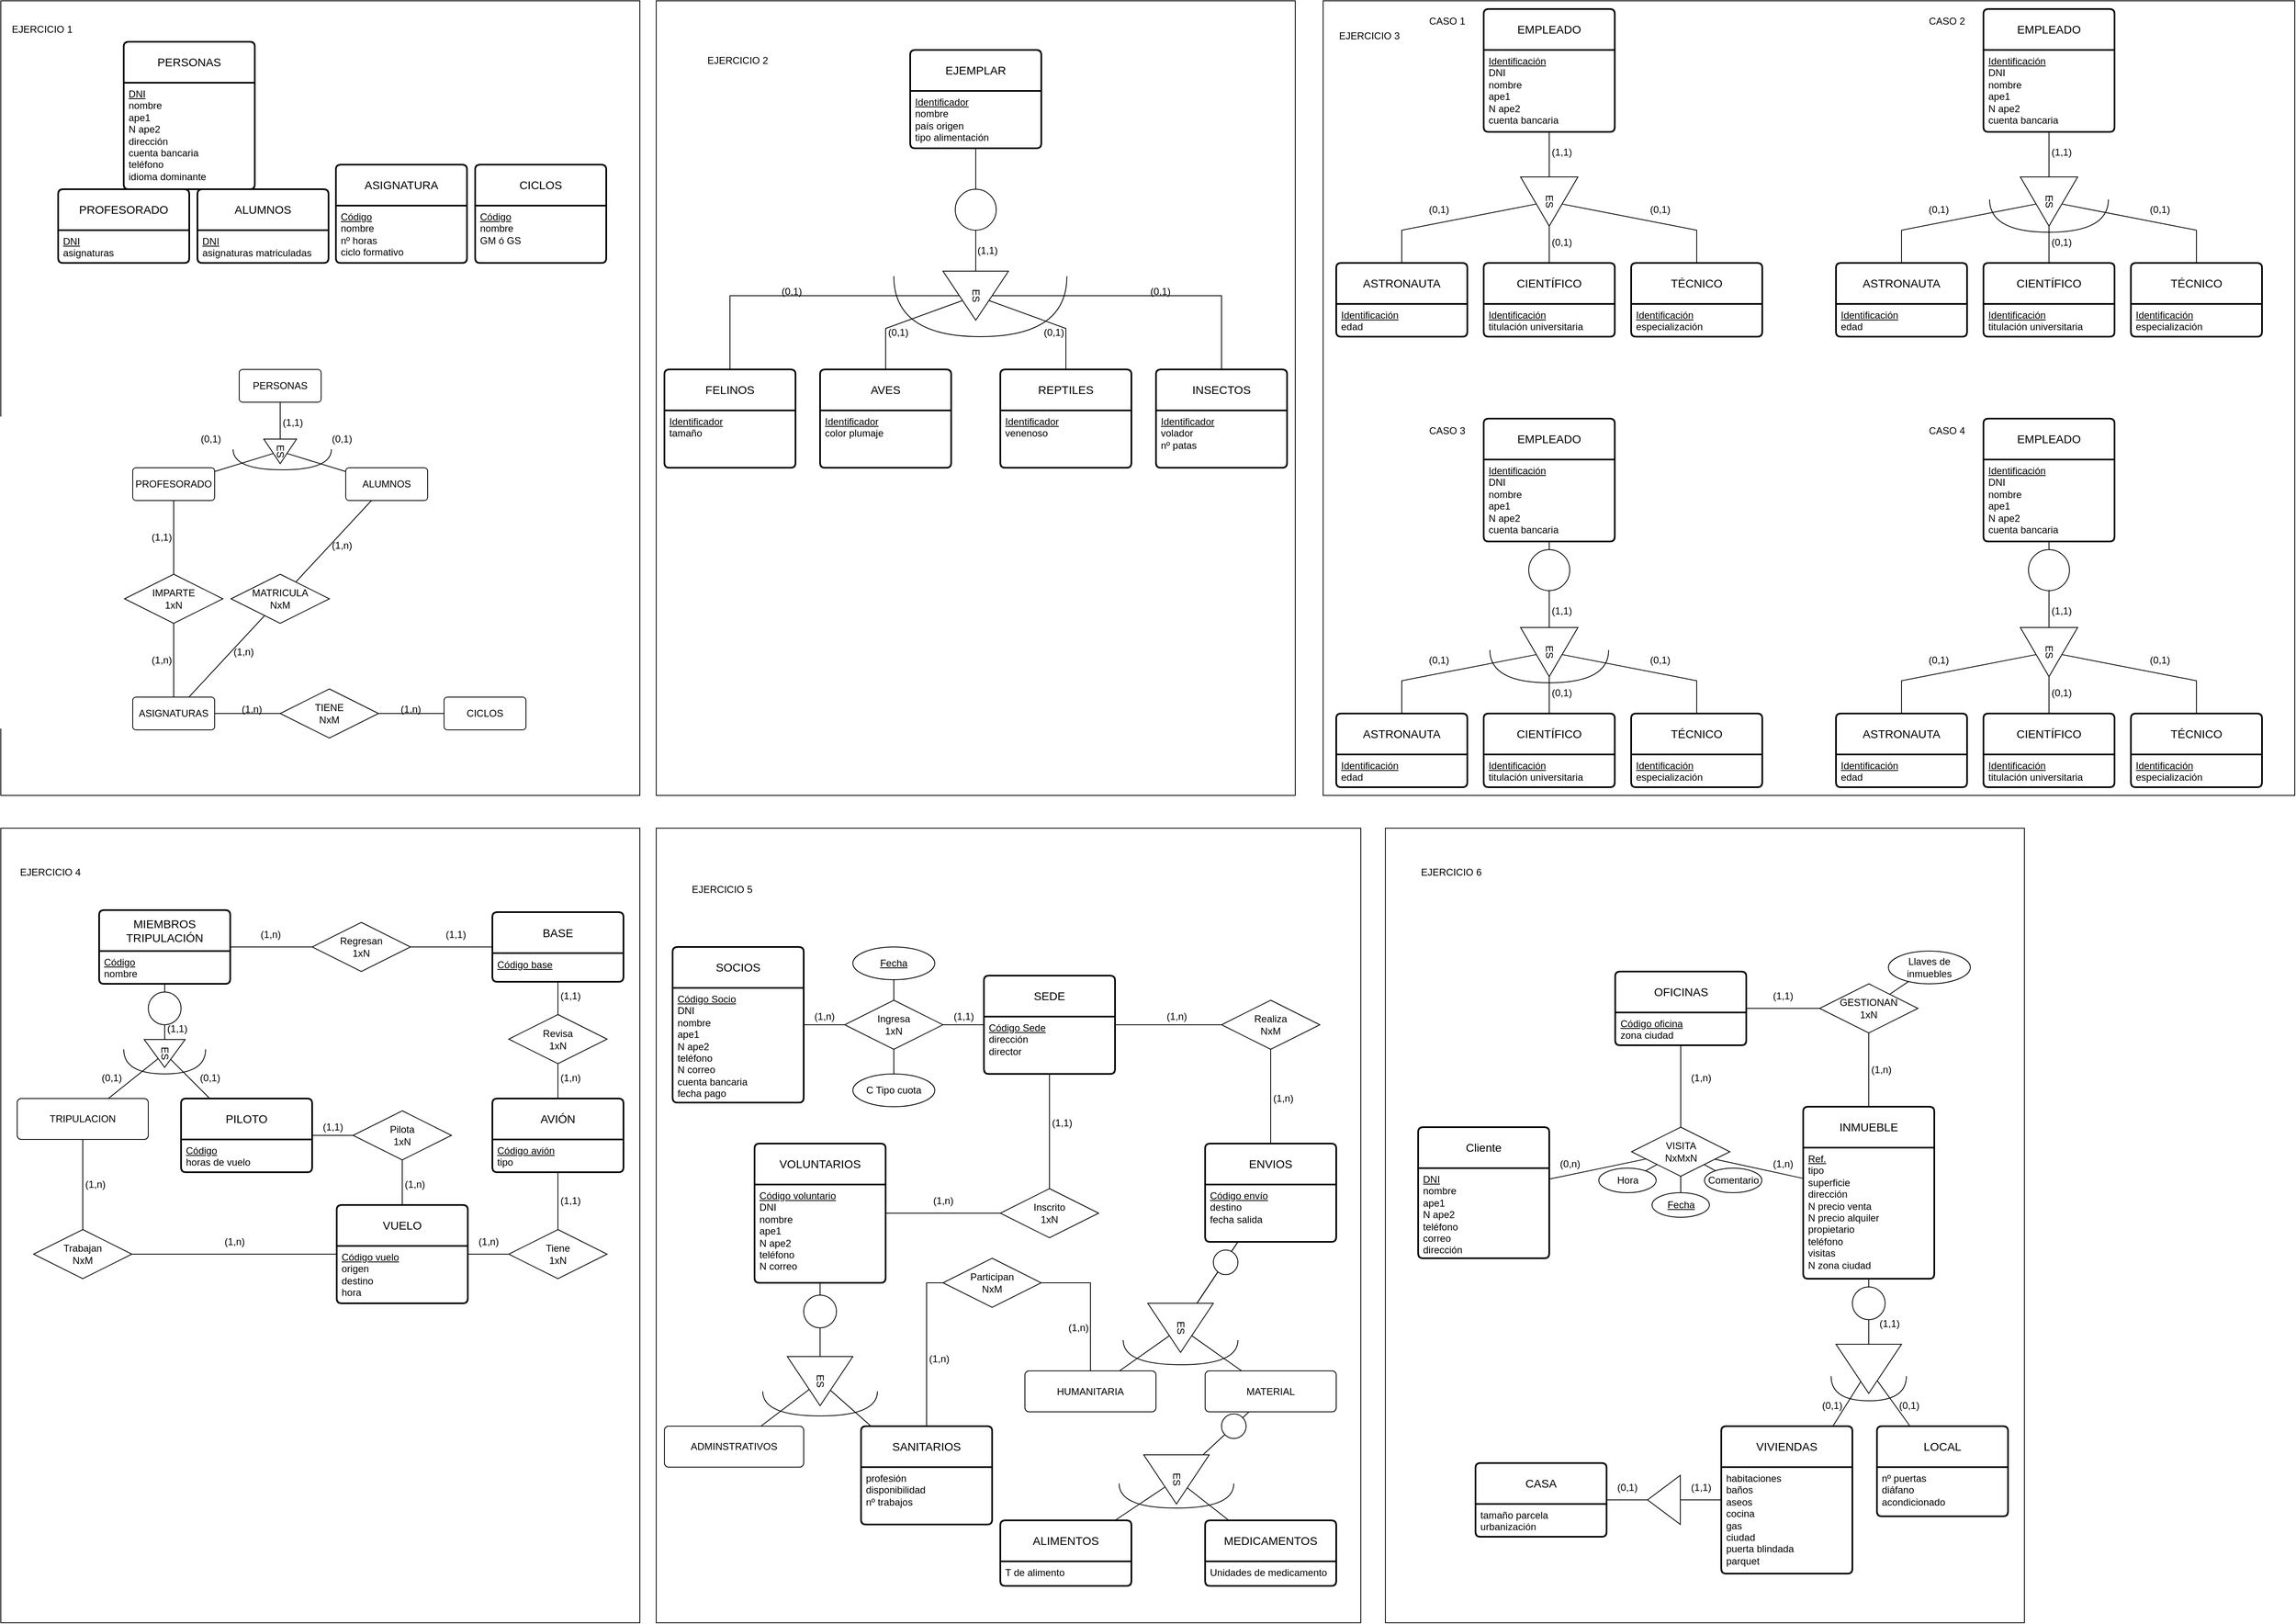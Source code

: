 <mxfile version="22.0.8" type="device">
  <diagram name="Página-1" id="vGj1BrW4Xt66eVRpA3kY">
    <mxGraphModel dx="1593" dy="1711" grid="1" gridSize="10" guides="1" tooltips="1" connect="1" arrows="1" fold="1" page="1" pageScale="1" pageWidth="827" pageHeight="1169" math="0" shadow="0">
      <root>
        <mxCell id="0" />
        <mxCell id="1" parent="0" />
        <mxCell id="cuubfHkeaYktPq09rXrH-3" value="" style="whiteSpace=wrap;html=1;fillColor=none;" parent="1" vertex="1">
          <mxGeometry x="40" y="90" width="780" height="970" as="geometry" />
        </mxCell>
        <mxCell id="cuubfHkeaYktPq09rXrH-29" value="" style="whiteSpace=wrap;html=1;fillColor=none;" parent="1" vertex="1">
          <mxGeometry x="840" y="90" width="780" height="970" as="geometry" />
        </mxCell>
        <mxCell id="cuubfHkeaYktPq09rXrH-30" value="" style="whiteSpace=wrap;html=1;fillColor=none;" parent="1" vertex="1">
          <mxGeometry x="40" y="1100" width="780" height="970" as="geometry" />
        </mxCell>
        <mxCell id="cuubfHkeaYktPq09rXrH-32" value="" style="whiteSpace=wrap;html=1;fillColor=none;" parent="1" vertex="1">
          <mxGeometry x="840" y="1100" width="860" height="970" as="geometry" />
        </mxCell>
        <mxCell id="cuubfHkeaYktPq09rXrH-33" value="" style="whiteSpace=wrap;html=1;fillColor=none;" parent="1" vertex="1">
          <mxGeometry x="1654" y="90" width="1186" height="970" as="geometry" />
        </mxCell>
        <mxCell id="cuubfHkeaYktPq09rXrH-34" value="" style="whiteSpace=wrap;html=1;fillColor=none;" parent="1" vertex="1">
          <mxGeometry x="1730" y="1100" width="780" height="970" as="geometry" />
        </mxCell>
        <mxCell id="UY0ERYmyL5Ke9OqQ_4Pv-1" value="PROFESORADO" style="swimlane;childLayout=stackLayout;horizontal=1;startSize=50;horizontalStack=0;rounded=1;fontSize=14;fontStyle=0;strokeWidth=2;resizeParent=0;resizeLast=1;shadow=0;dashed=0;align=center;arcSize=4;whiteSpace=wrap;html=1;" parent="1" vertex="1">
          <mxGeometry x="110" y="320" width="160" height="90" as="geometry">
            <mxRectangle x="79" y="520" width="150" height="50" as="alternateBounds" />
          </mxGeometry>
        </mxCell>
        <mxCell id="UY0ERYmyL5Ke9OqQ_4Pv-2" value="&lt;u&gt;DNI&lt;br&gt;&lt;/u&gt;asignaturas" style="align=left;strokeColor=none;fillColor=none;spacingLeft=4;fontSize=12;verticalAlign=top;resizable=0;rotatable=0;part=1;html=1;" parent="UY0ERYmyL5Ke9OqQ_4Pv-1" vertex="1">
          <mxGeometry y="50" width="160" height="40" as="geometry" />
        </mxCell>
        <mxCell id="UY0ERYmyL5Ke9OqQ_4Pv-3" value="ALUMNOS" style="swimlane;childLayout=stackLayout;horizontal=1;startSize=50;horizontalStack=0;rounded=1;fontSize=14;fontStyle=0;strokeWidth=2;resizeParent=0;resizeLast=1;shadow=0;dashed=0;align=center;arcSize=4;whiteSpace=wrap;html=1;" parent="1" vertex="1">
          <mxGeometry x="280" y="320" width="160" height="90" as="geometry" />
        </mxCell>
        <mxCell id="UY0ERYmyL5Ke9OqQ_4Pv-4" value="&lt;u&gt;DNI&lt;/u&gt;&lt;br style=&quot;border-color: var(--border-color);&quot;&gt;asignaturas matriculadas" style="align=left;strokeColor=none;fillColor=none;spacingLeft=4;fontSize=12;verticalAlign=top;resizable=0;rotatable=0;part=1;html=1;" parent="UY0ERYmyL5Ke9OqQ_4Pv-3" vertex="1">
          <mxGeometry y="50" width="160" height="40" as="geometry" />
        </mxCell>
        <mxCell id="UY0ERYmyL5Ke9OqQ_4Pv-5" value="ASIGNATURA" style="swimlane;childLayout=stackLayout;horizontal=1;startSize=50;horizontalStack=0;rounded=1;fontSize=14;fontStyle=0;strokeWidth=2;resizeParent=0;resizeLast=1;shadow=0;dashed=0;align=center;arcSize=4;whiteSpace=wrap;html=1;" parent="1" vertex="1">
          <mxGeometry x="449" y="290" width="160" height="120" as="geometry" />
        </mxCell>
        <mxCell id="UY0ERYmyL5Ke9OqQ_4Pv-6" value="&lt;u&gt;Código&lt;/u&gt;&lt;br&gt;nombre&lt;br&gt;nº horas&lt;br&gt;ciclo formativo&lt;br&gt;" style="align=left;strokeColor=none;fillColor=none;spacingLeft=4;fontSize=12;verticalAlign=top;resizable=0;rotatable=0;part=1;html=1;" parent="UY0ERYmyL5Ke9OqQ_4Pv-5" vertex="1">
          <mxGeometry y="50" width="160" height="70" as="geometry" />
        </mxCell>
        <mxCell id="UY0ERYmyL5Ke9OqQ_4Pv-7" value="CICLOS" style="swimlane;childLayout=stackLayout;horizontal=1;startSize=50;horizontalStack=0;rounded=1;fontSize=14;fontStyle=0;strokeWidth=2;resizeParent=0;resizeLast=1;shadow=0;dashed=0;align=center;arcSize=4;whiteSpace=wrap;html=1;" parent="1" vertex="1">
          <mxGeometry x="619" y="290" width="160" height="120" as="geometry" />
        </mxCell>
        <mxCell id="UY0ERYmyL5Ke9OqQ_4Pv-8" value="&lt;u&gt;Código&lt;br&gt;&lt;/u&gt;nombre&lt;br&gt;GM ó GS" style="align=left;strokeColor=none;fillColor=none;spacingLeft=4;fontSize=12;verticalAlign=top;resizable=0;rotatable=0;part=1;html=1;" parent="UY0ERYmyL5Ke9OqQ_4Pv-7" vertex="1">
          <mxGeometry y="50" width="160" height="70" as="geometry" />
        </mxCell>
        <mxCell id="UY0ERYmyL5Ke9OqQ_4Pv-9" value="PROFESORADO" style="rounded=1;arcSize=10;whiteSpace=wrap;html=1;align=center;" parent="1" vertex="1">
          <mxGeometry x="201" y="660" width="100" height="40" as="geometry" />
        </mxCell>
        <mxCell id="UY0ERYmyL5Ke9OqQ_4Pv-10" value="ALUMNOS" style="rounded=1;arcSize=10;whiteSpace=wrap;html=1;align=center;" parent="1" vertex="1">
          <mxGeometry x="461" y="660" width="100" height="40" as="geometry" />
        </mxCell>
        <mxCell id="UY0ERYmyL5Ke9OqQ_4Pv-11" value="ASIGNATURAS" style="rounded=1;arcSize=10;whiteSpace=wrap;html=1;align=center;" parent="1" vertex="1">
          <mxGeometry x="201" y="940" width="100" height="40" as="geometry" />
        </mxCell>
        <mxCell id="UY0ERYmyL5Ke9OqQ_4Pv-12" value="CICLOS" style="rounded=1;arcSize=10;whiteSpace=wrap;html=1;align=center;" parent="1" vertex="1">
          <mxGeometry x="581" y="940" width="100" height="40" as="geometry" />
        </mxCell>
        <mxCell id="UY0ERYmyL5Ke9OqQ_4Pv-14" value="IMPARTE&lt;br&gt;1xN" style="shape=rhombus;perimeter=rhombusPerimeter;whiteSpace=wrap;html=1;align=center;" parent="1" vertex="1">
          <mxGeometry x="191" y="790" width="120" height="60" as="geometry" />
        </mxCell>
        <mxCell id="UY0ERYmyL5Ke9OqQ_4Pv-15" value="TIENE&lt;br&gt;NxM" style="shape=rhombus;perimeter=rhombusPerimeter;whiteSpace=wrap;html=1;align=center;" parent="1" vertex="1">
          <mxGeometry x="381" y="930" width="120" height="60" as="geometry" />
        </mxCell>
        <mxCell id="UY0ERYmyL5Ke9OqQ_4Pv-16" value="MATRICULA&lt;br&gt;NxM" style="shape=rhombus;perimeter=rhombusPerimeter;whiteSpace=wrap;html=1;align=center;" parent="1" vertex="1">
          <mxGeometry x="321" y="790" width="120" height="60" as="geometry" />
        </mxCell>
        <mxCell id="UY0ERYmyL5Ke9OqQ_4Pv-17" value="" style="endArrow=none;html=1;rounded=0;" parent="1" source="UY0ERYmyL5Ke9OqQ_4Pv-11" target="UY0ERYmyL5Ke9OqQ_4Pv-15" edge="1">
          <mxGeometry relative="1" as="geometry">
            <mxPoint x="341" y="1000" as="sourcePoint" />
            <mxPoint x="501" y="1000" as="targetPoint" />
          </mxGeometry>
        </mxCell>
        <mxCell id="UY0ERYmyL5Ke9OqQ_4Pv-18" value="" style="endArrow=none;html=1;rounded=0;" parent="1" source="UY0ERYmyL5Ke9OqQ_4Pv-15" target="UY0ERYmyL5Ke9OqQ_4Pv-12" edge="1">
          <mxGeometry relative="1" as="geometry">
            <mxPoint x="311" y="973" as="sourcePoint" />
            <mxPoint x="387" y="977" as="targetPoint" />
          </mxGeometry>
        </mxCell>
        <mxCell id="UY0ERYmyL5Ke9OqQ_4Pv-19" value="" style="endArrow=none;html=1;rounded=0;" parent="1" source="UY0ERYmyL5Ke9OqQ_4Pv-14" target="UY0ERYmyL5Ke9OqQ_4Pv-11" edge="1">
          <mxGeometry relative="1" as="geometry">
            <mxPoint x="321" y="983" as="sourcePoint" />
            <mxPoint x="397" y="987" as="targetPoint" />
          </mxGeometry>
        </mxCell>
        <mxCell id="UY0ERYmyL5Ke9OqQ_4Pv-20" value="" style="endArrow=none;html=1;rounded=0;" parent="1" source="UY0ERYmyL5Ke9OqQ_4Pv-9" target="UY0ERYmyL5Ke9OqQ_4Pv-14" edge="1">
          <mxGeometry relative="1" as="geometry">
            <mxPoint x="331" y="993" as="sourcePoint" />
            <mxPoint x="407" y="997" as="targetPoint" />
          </mxGeometry>
        </mxCell>
        <mxCell id="UY0ERYmyL5Ke9OqQ_4Pv-21" value="" style="endArrow=none;html=1;rounded=0;" parent="1" source="UY0ERYmyL5Ke9OqQ_4Pv-11" target="UY0ERYmyL5Ke9OqQ_4Pv-16" edge="1">
          <mxGeometry relative="1" as="geometry">
            <mxPoint x="341" y="1003" as="sourcePoint" />
            <mxPoint x="417" y="1007" as="targetPoint" />
          </mxGeometry>
        </mxCell>
        <mxCell id="UY0ERYmyL5Ke9OqQ_4Pv-22" value="" style="endArrow=none;html=1;rounded=0;" parent="1" source="UY0ERYmyL5Ke9OqQ_4Pv-16" target="UY0ERYmyL5Ke9OqQ_4Pv-10" edge="1">
          <mxGeometry relative="1" as="geometry">
            <mxPoint x="351" y="1013" as="sourcePoint" />
            <mxPoint x="427" y="1017" as="targetPoint" />
          </mxGeometry>
        </mxCell>
        <mxCell id="UY0ERYmyL5Ke9OqQ_4Pv-23" value="(1,1)" style="text;html=1;align=center;verticalAlign=middle;resizable=0;points=[];autosize=1;strokeColor=none;fillColor=none;" parent="1" vertex="1">
          <mxGeometry x="211" y="730" width="50" height="30" as="geometry" />
        </mxCell>
        <mxCell id="UY0ERYmyL5Ke9OqQ_4Pv-24" value="(1,n)" style="text;html=1;align=center;verticalAlign=middle;resizable=0;points=[];autosize=1;strokeColor=none;fillColor=none;" parent="1" vertex="1">
          <mxGeometry x="211" y="880" width="50" height="30" as="geometry" />
        </mxCell>
        <mxCell id="UY0ERYmyL5Ke9OqQ_4Pv-26" value="(1,n)" style="text;html=1;align=center;verticalAlign=middle;resizable=0;points=[];autosize=1;strokeColor=none;fillColor=none;" parent="1" vertex="1">
          <mxGeometry x="431" y="740" width="50" height="30" as="geometry" />
        </mxCell>
        <mxCell id="UY0ERYmyL5Ke9OqQ_4Pv-27" value="(1,n)" style="text;html=1;align=center;verticalAlign=middle;resizable=0;points=[];autosize=1;strokeColor=none;fillColor=none;" parent="1" vertex="1">
          <mxGeometry x="311" y="870" width="50" height="30" as="geometry" />
        </mxCell>
        <mxCell id="UY0ERYmyL5Ke9OqQ_4Pv-28" value="(1,n)" style="text;html=1;align=center;verticalAlign=middle;resizable=0;points=[];autosize=1;strokeColor=none;fillColor=none;" parent="1" vertex="1">
          <mxGeometry x="321" y="940" width="50" height="30" as="geometry" />
        </mxCell>
        <mxCell id="UY0ERYmyL5Ke9OqQ_4Pv-29" value="(1,n)" style="text;html=1;align=center;verticalAlign=middle;resizable=0;points=[];autosize=1;strokeColor=none;fillColor=none;" parent="1" vertex="1">
          <mxGeometry x="515" y="940" width="50" height="30" as="geometry" />
        </mxCell>
        <mxCell id="1IWK0ZEntXqw2wCNZAHz-1" value="PERSONAS" style="swimlane;childLayout=stackLayout;horizontal=1;startSize=50;horizontalStack=0;rounded=1;fontSize=14;fontStyle=0;strokeWidth=2;resizeParent=0;resizeLast=1;shadow=0;dashed=0;align=center;arcSize=4;whiteSpace=wrap;html=1;" parent="1" vertex="1">
          <mxGeometry x="190" y="140" width="160" height="180" as="geometry" />
        </mxCell>
        <mxCell id="1IWK0ZEntXqw2wCNZAHz-2" value="&lt;u&gt;DNI&lt;br&gt;&lt;/u&gt;nombre&lt;br&gt;ape1&lt;br&gt;N ape2&lt;br&gt;dirección&lt;br&gt;cuenta bancaria&lt;br&gt;teléfono&lt;br&gt;idioma dominante" style="align=left;strokeColor=none;fillColor=none;spacingLeft=4;fontSize=12;verticalAlign=top;resizable=0;rotatable=0;part=1;html=1;" parent="1IWK0ZEntXqw2wCNZAHz-1" vertex="1">
          <mxGeometry y="50" width="160" height="130" as="geometry" />
        </mxCell>
        <mxCell id="1IWK0ZEntXqw2wCNZAHz-3" value="PERSONAS" style="rounded=1;arcSize=10;whiteSpace=wrap;html=1;align=center;" parent="1" vertex="1">
          <mxGeometry x="331" y="540" width="100" height="40" as="geometry" />
        </mxCell>
        <mxCell id="1IWK0ZEntXqw2wCNZAHz-4" value="ES" style="triangle;whiteSpace=wrap;html=1;rotation=90;" parent="1" vertex="1">
          <mxGeometry x="366" y="620" width="30" height="40" as="geometry" />
        </mxCell>
        <mxCell id="1IWK0ZEntXqw2wCNZAHz-8" value="(1,1)" style="text;html=1;align=center;verticalAlign=middle;resizable=0;points=[];autosize=1;strokeColor=none;fillColor=none;" parent="1" vertex="1">
          <mxGeometry x="371" y="590" width="50" height="30" as="geometry" />
        </mxCell>
        <mxCell id="1IWK0ZEntXqw2wCNZAHz-9" value="(0,1)" style="text;html=1;align=center;verticalAlign=middle;resizable=0;points=[];autosize=1;strokeColor=none;fillColor=none;" parent="1" vertex="1">
          <mxGeometry x="271" y="610" width="50" height="30" as="geometry" />
        </mxCell>
        <mxCell id="1IWK0ZEntXqw2wCNZAHz-10" value="(0,1)" style="text;html=1;align=center;verticalAlign=middle;resizable=0;points=[];autosize=1;strokeColor=none;fillColor=none;" parent="1" vertex="1">
          <mxGeometry x="431" y="610" width="50" height="30" as="geometry" />
        </mxCell>
        <mxCell id="1IWK0ZEntXqw2wCNZAHz-13" value="" style="endArrow=none;html=1;rounded=0;" parent="1" source="1IWK0ZEntXqw2wCNZAHz-3" target="1IWK0ZEntXqw2wCNZAHz-4" edge="1">
          <mxGeometry relative="1" as="geometry">
            <mxPoint x="381" y="590" as="sourcePoint" />
            <mxPoint x="461" y="630" as="targetPoint" />
          </mxGeometry>
        </mxCell>
        <mxCell id="1IWK0ZEntXqw2wCNZAHz-15" value="" style="endArrow=none;html=1;rounded=0;" parent="1" source="UY0ERYmyL5Ke9OqQ_4Pv-9" target="1IWK0ZEntXqw2wCNZAHz-4" edge="1">
          <mxGeometry relative="1" as="geometry">
            <mxPoint x="301" y="630" as="sourcePoint" />
            <mxPoint x="461" y="630" as="targetPoint" />
          </mxGeometry>
        </mxCell>
        <mxCell id="1IWK0ZEntXqw2wCNZAHz-16" value="" style="endArrow=none;html=1;rounded=0;" parent="1" source="1IWK0ZEntXqw2wCNZAHz-4" target="UY0ERYmyL5Ke9OqQ_4Pv-10" edge="1">
          <mxGeometry relative="1" as="geometry">
            <mxPoint x="311" y="675" as="sourcePoint" />
            <mxPoint x="383" y="653" as="targetPoint" />
          </mxGeometry>
        </mxCell>
        <mxCell id="1IWK0ZEntXqw2wCNZAHz-17" value="" style="shape=requiredInterface;html=1;verticalLabelPosition=bottom;sketch=0;rotation=90;" parent="1" vertex="1">
          <mxGeometry x="371" y="590" width="25" height="120" as="geometry" />
        </mxCell>
        <mxCell id="cuubfHkeaYktPq09rXrH-1" value="EJERCICIO 1" style="text;html=1;align=center;verticalAlign=middle;resizable=0;points=[];autosize=1;strokeColor=none;fillColor=none;" parent="1" vertex="1">
          <mxGeometry x="40" y="110" width="100" height="30" as="geometry" />
        </mxCell>
        <mxCell id="cuubfHkeaYktPq09rXrH-4" value="ES" style="triangle;whiteSpace=wrap;html=1;rotation=90;" parent="1" vertex="1">
          <mxGeometry x="1200" y="410" width="60" height="80" as="geometry" />
        </mxCell>
        <mxCell id="cuubfHkeaYktPq09rXrH-5" value="EJEMPLAR" style="swimlane;childLayout=stackLayout;horizontal=1;startSize=50;horizontalStack=0;rounded=1;fontSize=14;fontStyle=0;strokeWidth=2;resizeParent=0;resizeLast=1;shadow=0;dashed=0;align=center;arcSize=4;whiteSpace=wrap;html=1;" parent="1" vertex="1">
          <mxGeometry x="1150" y="150" width="160" height="120" as="geometry" />
        </mxCell>
        <mxCell id="cuubfHkeaYktPq09rXrH-6" value="&lt;u&gt;Identificador&lt;br&gt;&lt;/u&gt;nombre&lt;br&gt;país origen&lt;br&gt;tipo alimentación" style="align=left;strokeColor=none;fillColor=none;spacingLeft=4;fontSize=12;verticalAlign=top;resizable=0;rotatable=0;part=1;html=1;" parent="cuubfHkeaYktPq09rXrH-5" vertex="1">
          <mxGeometry y="50" width="160" height="70" as="geometry" />
        </mxCell>
        <mxCell id="cuubfHkeaYktPq09rXrH-7" value="FELINOS" style="swimlane;childLayout=stackLayout;horizontal=1;startSize=50;horizontalStack=0;rounded=1;fontSize=14;fontStyle=0;strokeWidth=2;resizeParent=0;resizeLast=1;shadow=0;dashed=0;align=center;arcSize=4;whiteSpace=wrap;html=1;" parent="1" vertex="1">
          <mxGeometry x="850" y="540" width="160" height="120" as="geometry" />
        </mxCell>
        <mxCell id="cuubfHkeaYktPq09rXrH-8" value="&lt;u&gt;Identificador&lt;br&gt;&lt;/u&gt;tamaño" style="align=left;strokeColor=none;fillColor=none;spacingLeft=4;fontSize=12;verticalAlign=top;resizable=0;rotatable=0;part=1;html=1;" parent="cuubfHkeaYktPq09rXrH-7" vertex="1">
          <mxGeometry y="50" width="160" height="70" as="geometry" />
        </mxCell>
        <mxCell id="cuubfHkeaYktPq09rXrH-9" value="AVES" style="swimlane;childLayout=stackLayout;horizontal=1;startSize=50;horizontalStack=0;rounded=1;fontSize=14;fontStyle=0;strokeWidth=2;resizeParent=0;resizeLast=1;shadow=0;dashed=0;align=center;arcSize=4;whiteSpace=wrap;html=1;" parent="1" vertex="1">
          <mxGeometry x="1040" y="540" width="160" height="120" as="geometry" />
        </mxCell>
        <mxCell id="cuubfHkeaYktPq09rXrH-10" value="&lt;u&gt;Identificador&lt;/u&gt;&lt;br&gt;color plumaje" style="align=left;strokeColor=none;fillColor=none;spacingLeft=4;fontSize=12;verticalAlign=top;resizable=0;rotatable=0;part=1;html=1;" parent="cuubfHkeaYktPq09rXrH-9" vertex="1">
          <mxGeometry y="50" width="160" height="70" as="geometry" />
        </mxCell>
        <mxCell id="cuubfHkeaYktPq09rXrH-11" value="REPTILES" style="swimlane;childLayout=stackLayout;horizontal=1;startSize=50;horizontalStack=0;rounded=1;fontSize=14;fontStyle=0;strokeWidth=2;resizeParent=0;resizeLast=1;shadow=0;dashed=0;align=center;arcSize=4;whiteSpace=wrap;html=1;" parent="1" vertex="1">
          <mxGeometry x="1260" y="540" width="160" height="120" as="geometry" />
        </mxCell>
        <mxCell id="cuubfHkeaYktPq09rXrH-12" value="&lt;u&gt;Identificador&lt;br&gt;&lt;/u&gt;venenoso" style="align=left;strokeColor=none;fillColor=none;spacingLeft=4;fontSize=12;verticalAlign=top;resizable=0;rotatable=0;part=1;html=1;" parent="cuubfHkeaYktPq09rXrH-11" vertex="1">
          <mxGeometry y="50" width="160" height="70" as="geometry" />
        </mxCell>
        <mxCell id="cuubfHkeaYktPq09rXrH-13" value="INSECTOS" style="swimlane;childLayout=stackLayout;horizontal=1;startSize=50;horizontalStack=0;rounded=1;fontSize=14;fontStyle=0;strokeWidth=2;resizeParent=0;resizeLast=1;shadow=0;dashed=0;align=center;arcSize=4;whiteSpace=wrap;html=1;" parent="1" vertex="1">
          <mxGeometry x="1450" y="540" width="160" height="120" as="geometry" />
        </mxCell>
        <mxCell id="cuubfHkeaYktPq09rXrH-14" value="&lt;u&gt;Identificador&lt;/u&gt;&lt;br&gt;volador&lt;br&gt;nº patas" style="align=left;strokeColor=none;fillColor=none;spacingLeft=4;fontSize=12;verticalAlign=top;resizable=0;rotatable=0;part=1;html=1;" parent="cuubfHkeaYktPq09rXrH-13" vertex="1">
          <mxGeometry y="50" width="160" height="70" as="geometry" />
        </mxCell>
        <mxCell id="cuubfHkeaYktPq09rXrH-15" value="" style="endArrow=none;html=1;rounded=0;" parent="1" source="cuubfHkeaYktPq09rXrH-26" target="cuubfHkeaYktPq09rXrH-4" edge="1">
          <mxGeometry relative="1" as="geometry">
            <mxPoint x="1070" y="430" as="sourcePoint" />
            <mxPoint x="1230" y="430" as="targetPoint" />
          </mxGeometry>
        </mxCell>
        <mxCell id="cuubfHkeaYktPq09rXrH-16" value="" style="endArrow=none;html=1;rounded=0;" parent="1" source="cuubfHkeaYktPq09rXrH-4" target="cuubfHkeaYktPq09rXrH-7" edge="1">
          <mxGeometry relative="1" as="geometry">
            <mxPoint x="1240" y="380" as="sourcePoint" />
            <mxPoint x="1240" y="430" as="targetPoint" />
            <Array as="points">
              <mxPoint x="930" y="450" />
            </Array>
          </mxGeometry>
        </mxCell>
        <mxCell id="cuubfHkeaYktPq09rXrH-17" value="" style="endArrow=none;html=1;rounded=0;" parent="1" source="cuubfHkeaYktPq09rXrH-4" target="cuubfHkeaYktPq09rXrH-9" edge="1">
          <mxGeometry relative="1" as="geometry">
            <mxPoint x="1220" y="460" as="sourcePoint" />
            <mxPoint x="940" y="550" as="targetPoint" />
            <Array as="points">
              <mxPoint x="1120" y="490" />
            </Array>
          </mxGeometry>
        </mxCell>
        <mxCell id="cuubfHkeaYktPq09rXrH-18" value="" style="endArrow=none;html=1;rounded=0;" parent="1" source="cuubfHkeaYktPq09rXrH-4" target="cuubfHkeaYktPq09rXrH-11" edge="1">
          <mxGeometry relative="1" as="geometry">
            <mxPoint x="1230" y="470" as="sourcePoint" />
            <mxPoint x="950" y="560" as="targetPoint" />
            <Array as="points">
              <mxPoint x="1340" y="490" />
            </Array>
          </mxGeometry>
        </mxCell>
        <mxCell id="cuubfHkeaYktPq09rXrH-19" value="" style="endArrow=none;html=1;rounded=0;" parent="1" source="cuubfHkeaYktPq09rXrH-4" target="cuubfHkeaYktPq09rXrH-13" edge="1">
          <mxGeometry relative="1" as="geometry">
            <mxPoint x="1256" y="466" as="sourcePoint" />
            <mxPoint x="1350" y="550" as="targetPoint" />
            <Array as="points">
              <mxPoint x="1530" y="450" />
            </Array>
          </mxGeometry>
        </mxCell>
        <mxCell id="cuubfHkeaYktPq09rXrH-20" value="(1,1)" style="text;html=1;align=center;verticalAlign=middle;resizable=0;points=[];autosize=1;strokeColor=none;fillColor=none;" parent="1" vertex="1">
          <mxGeometry x="1219" y="380" width="50" height="30" as="geometry" />
        </mxCell>
        <mxCell id="cuubfHkeaYktPq09rXrH-21" value="(0,1)" style="text;html=1;align=center;verticalAlign=middle;resizable=0;points=[];autosize=1;strokeColor=none;fillColor=none;" parent="1" vertex="1">
          <mxGeometry x="980" y="430" width="50" height="30" as="geometry" />
        </mxCell>
        <mxCell id="cuubfHkeaYktPq09rXrH-22" value="(0,1)" style="text;html=1;align=center;verticalAlign=middle;resizable=0;points=[];autosize=1;strokeColor=none;fillColor=none;" parent="1" vertex="1">
          <mxGeometry x="1430" y="430" width="50" height="30" as="geometry" />
        </mxCell>
        <mxCell id="cuubfHkeaYktPq09rXrH-23" value="(0,1)" style="text;html=1;align=center;verticalAlign=middle;resizable=0;points=[];autosize=1;strokeColor=none;fillColor=none;" parent="1" vertex="1">
          <mxGeometry x="1110" y="480" width="50" height="30" as="geometry" />
        </mxCell>
        <mxCell id="cuubfHkeaYktPq09rXrH-24" value="(0,1)" style="text;html=1;align=center;verticalAlign=middle;resizable=0;points=[];autosize=1;strokeColor=none;fillColor=none;" parent="1" vertex="1">
          <mxGeometry x="1300" y="480" width="50" height="30" as="geometry" />
        </mxCell>
        <mxCell id="cuubfHkeaYktPq09rXrH-25" value="" style="endArrow=none;html=1;rounded=0;" parent="1" source="cuubfHkeaYktPq09rXrH-5" target="cuubfHkeaYktPq09rXrH-26" edge="1">
          <mxGeometry relative="1" as="geometry">
            <mxPoint x="1230" y="270" as="sourcePoint" />
            <mxPoint x="1230" y="420" as="targetPoint" />
          </mxGeometry>
        </mxCell>
        <mxCell id="cuubfHkeaYktPq09rXrH-26" value="" style="ellipse;whiteSpace=wrap;html=1;aspect=fixed;" parent="1" vertex="1">
          <mxGeometry x="1205" y="320" width="50" height="50" as="geometry" />
        </mxCell>
        <mxCell id="cuubfHkeaYktPq09rXrH-27" value="" style="shape=requiredInterface;html=1;verticalLabelPosition=bottom;sketch=0;rotation=90;" parent="1" vertex="1">
          <mxGeometry x="1198.75" y="357.5" width="73.75" height="211.25" as="geometry" />
        </mxCell>
        <mxCell id="cuubfHkeaYktPq09rXrH-28" value="EJERCICIO 2" style="text;html=1;align=center;verticalAlign=middle;resizable=0;points=[];autosize=1;strokeColor=none;fillColor=none;" parent="1" vertex="1">
          <mxGeometry x="889" y="148" width="100" height="30" as="geometry" />
        </mxCell>
        <mxCell id="cuubfHkeaYktPq09rXrH-35" value="EMPLEADO" style="swimlane;childLayout=stackLayout;horizontal=1;startSize=50;horizontalStack=0;rounded=1;fontSize=14;fontStyle=0;strokeWidth=2;resizeParent=0;resizeLast=1;shadow=0;dashed=0;align=center;arcSize=4;whiteSpace=wrap;html=1;" parent="1" vertex="1">
          <mxGeometry x="1850" y="100" width="160" height="150" as="geometry" />
        </mxCell>
        <mxCell id="cuubfHkeaYktPq09rXrH-36" value="&lt;u&gt;Identificación&lt;br&gt;&lt;/u&gt;DNI&lt;br&gt;nombre&lt;br&gt;ape1&lt;br&gt;N ape2&lt;br&gt;cuenta bancaria&lt;br&gt;" style="align=left;strokeColor=none;fillColor=none;spacingLeft=4;fontSize=12;verticalAlign=top;resizable=0;rotatable=0;part=1;html=1;" parent="cuubfHkeaYktPq09rXrH-35" vertex="1">
          <mxGeometry y="50" width="160" height="100" as="geometry" />
        </mxCell>
        <mxCell id="cuubfHkeaYktPq09rXrH-37" value="ES" style="triangle;whiteSpace=wrap;html=1;rotation=90;" parent="1" vertex="1">
          <mxGeometry x="1900" y="300" width="60" height="70" as="geometry" />
        </mxCell>
        <mxCell id="cuubfHkeaYktPq09rXrH-38" value="" style="endArrow=none;html=1;rounded=0;" parent="1" source="cuubfHkeaYktPq09rXrH-35" target="cuubfHkeaYktPq09rXrH-37" edge="1">
          <mxGeometry relative="1" as="geometry">
            <mxPoint x="1930" y="310" as="sourcePoint" />
            <mxPoint x="2000" y="420" as="targetPoint" />
          </mxGeometry>
        </mxCell>
        <mxCell id="cuubfHkeaYktPq09rXrH-39" value="CIENTÍFICO" style="swimlane;childLayout=stackLayout;horizontal=1;startSize=50;horizontalStack=0;rounded=1;fontSize=14;fontStyle=0;strokeWidth=2;resizeParent=0;resizeLast=1;shadow=0;dashed=0;align=center;arcSize=4;whiteSpace=wrap;html=1;" parent="1" vertex="1">
          <mxGeometry x="1850" y="410" width="160" height="90" as="geometry" />
        </mxCell>
        <mxCell id="cuubfHkeaYktPq09rXrH-40" value="&lt;u&gt;Identificación&lt;/u&gt;&lt;br&gt;titulación universitaria" style="align=left;strokeColor=none;fillColor=none;spacingLeft=4;fontSize=12;verticalAlign=top;resizable=0;rotatable=0;part=1;html=1;" parent="cuubfHkeaYktPq09rXrH-39" vertex="1">
          <mxGeometry y="50" width="160" height="40" as="geometry" />
        </mxCell>
        <mxCell id="cuubfHkeaYktPq09rXrH-41" value="ASTRONAUTA" style="swimlane;childLayout=stackLayout;horizontal=1;startSize=50;horizontalStack=0;rounded=1;fontSize=14;fontStyle=0;strokeWidth=2;resizeParent=0;resizeLast=1;shadow=0;dashed=0;align=center;arcSize=4;whiteSpace=wrap;html=1;" parent="1" vertex="1">
          <mxGeometry x="1670" y="410" width="160" height="90" as="geometry" />
        </mxCell>
        <mxCell id="cuubfHkeaYktPq09rXrH-42" value="&lt;u&gt;Identificación&lt;/u&gt;&lt;br&gt;edad" style="align=left;strokeColor=none;fillColor=none;spacingLeft=4;fontSize=12;verticalAlign=top;resizable=0;rotatable=0;part=1;html=1;" parent="cuubfHkeaYktPq09rXrH-41" vertex="1">
          <mxGeometry y="50" width="160" height="40" as="geometry" />
        </mxCell>
        <mxCell id="cuubfHkeaYktPq09rXrH-43" value="TÉCNICO" style="swimlane;childLayout=stackLayout;horizontal=1;startSize=50;horizontalStack=0;rounded=1;fontSize=14;fontStyle=0;strokeWidth=2;resizeParent=0;resizeLast=1;shadow=0;dashed=0;align=center;arcSize=4;whiteSpace=wrap;html=1;" parent="1" vertex="1">
          <mxGeometry x="2030" y="410" width="160" height="90" as="geometry" />
        </mxCell>
        <mxCell id="cuubfHkeaYktPq09rXrH-44" value="&lt;u&gt;Identificación&lt;/u&gt;&lt;br&gt;especialización" style="align=left;strokeColor=none;fillColor=none;spacingLeft=4;fontSize=12;verticalAlign=top;resizable=0;rotatable=0;part=1;html=1;" parent="cuubfHkeaYktPq09rXrH-43" vertex="1">
          <mxGeometry y="50" width="160" height="40" as="geometry" />
        </mxCell>
        <mxCell id="cuubfHkeaYktPq09rXrH-45" value="" style="endArrow=none;html=1;rounded=0;" parent="1" source="cuubfHkeaYktPq09rXrH-41" target="cuubfHkeaYktPq09rXrH-37" edge="1">
          <mxGeometry relative="1" as="geometry">
            <mxPoint x="1840" y="370" as="sourcePoint" />
            <mxPoint x="2000" y="370" as="targetPoint" />
            <Array as="points">
              <mxPoint x="1750" y="370" />
            </Array>
          </mxGeometry>
        </mxCell>
        <mxCell id="cuubfHkeaYktPq09rXrH-46" value="" style="endArrow=none;html=1;rounded=0;" parent="1" source="cuubfHkeaYktPq09rXrH-43" target="cuubfHkeaYktPq09rXrH-37" edge="1">
          <mxGeometry relative="1" as="geometry">
            <mxPoint x="1760" y="420" as="sourcePoint" />
            <mxPoint x="1924" y="348" as="targetPoint" />
            <Array as="points">
              <mxPoint x="2110" y="370" />
            </Array>
          </mxGeometry>
        </mxCell>
        <mxCell id="cuubfHkeaYktPq09rXrH-47" value="" style="endArrow=none;html=1;rounded=0;" parent="1" source="cuubfHkeaYktPq09rXrH-39" target="cuubfHkeaYktPq09rXrH-37" edge="1">
          <mxGeometry relative="1" as="geometry">
            <mxPoint x="1770" y="430" as="sourcePoint" />
            <mxPoint x="1934" y="358" as="targetPoint" />
            <Array as="points" />
          </mxGeometry>
        </mxCell>
        <mxCell id="cuubfHkeaYktPq09rXrH-48" value="(0,1)" style="text;html=1;align=center;verticalAlign=middle;resizable=0;points=[];autosize=1;strokeColor=none;fillColor=none;" parent="1" vertex="1">
          <mxGeometry x="1770" y="330" width="50" height="30" as="geometry" />
        </mxCell>
        <mxCell id="cuubfHkeaYktPq09rXrH-49" value="(0,1)" style="text;html=1;align=center;verticalAlign=middle;resizable=0;points=[];autosize=1;strokeColor=none;fillColor=none;" parent="1" vertex="1">
          <mxGeometry x="1920" y="370" width="50" height="30" as="geometry" />
        </mxCell>
        <mxCell id="cuubfHkeaYktPq09rXrH-50" value="(0,1)" style="text;html=1;align=center;verticalAlign=middle;resizable=0;points=[];autosize=1;strokeColor=none;fillColor=none;" parent="1" vertex="1">
          <mxGeometry x="2040" y="330" width="50" height="30" as="geometry" />
        </mxCell>
        <mxCell id="cuubfHkeaYktPq09rXrH-51" value="(1,1)" style="text;html=1;align=center;verticalAlign=middle;resizable=0;points=[];autosize=1;strokeColor=none;fillColor=none;" parent="1" vertex="1">
          <mxGeometry x="1920" y="260" width="50" height="30" as="geometry" />
        </mxCell>
        <mxCell id="cuubfHkeaYktPq09rXrH-52" value="CASO 1" style="text;html=1;align=center;verticalAlign=middle;resizable=0;points=[];autosize=1;strokeColor=none;fillColor=none;" parent="1" vertex="1">
          <mxGeometry x="1770" y="100" width="70" height="30" as="geometry" />
        </mxCell>
        <mxCell id="cuubfHkeaYktPq09rXrH-53" value="EMPLEADO" style="swimlane;childLayout=stackLayout;horizontal=1;startSize=50;horizontalStack=0;rounded=1;fontSize=14;fontStyle=0;strokeWidth=2;resizeParent=0;resizeLast=1;shadow=0;dashed=0;align=center;arcSize=4;whiteSpace=wrap;html=1;" parent="1" vertex="1">
          <mxGeometry x="1850" y="600" width="160" height="150" as="geometry" />
        </mxCell>
        <mxCell id="cuubfHkeaYktPq09rXrH-54" value="&lt;u&gt;Identificación&lt;br&gt;&lt;/u&gt;DNI&lt;br&gt;nombre&lt;br&gt;ape1&lt;br&gt;N ape2&lt;br&gt;cuenta bancaria&lt;br&gt;" style="align=left;strokeColor=none;fillColor=none;spacingLeft=4;fontSize=12;verticalAlign=top;resizable=0;rotatable=0;part=1;html=1;" parent="cuubfHkeaYktPq09rXrH-53" vertex="1">
          <mxGeometry y="50" width="160" height="100" as="geometry" />
        </mxCell>
        <mxCell id="cuubfHkeaYktPq09rXrH-55" value="ES" style="triangle;whiteSpace=wrap;html=1;rotation=90;" parent="1" vertex="1">
          <mxGeometry x="1900" y="850" width="60" height="70" as="geometry" />
        </mxCell>
        <mxCell id="cuubfHkeaYktPq09rXrH-56" value="" style="endArrow=none;html=1;rounded=0;" parent="1" source="cuubfHkeaYktPq09rXrH-58" target="cuubfHkeaYktPq09rXrH-55" edge="1">
          <mxGeometry relative="1" as="geometry">
            <mxPoint x="1840" y="920" as="sourcePoint" />
            <mxPoint x="2000" y="920" as="targetPoint" />
          </mxGeometry>
        </mxCell>
        <mxCell id="cuubfHkeaYktPq09rXrH-57" value="" style="endArrow=none;html=1;rounded=0;" parent="1" source="cuubfHkeaYktPq09rXrH-53" target="cuubfHkeaYktPq09rXrH-58" edge="1">
          <mxGeometry relative="1" as="geometry">
            <mxPoint x="1930" y="750" as="sourcePoint" />
            <mxPoint x="1930" y="855" as="targetPoint" />
          </mxGeometry>
        </mxCell>
        <mxCell id="cuubfHkeaYktPq09rXrH-58" value="" style="ellipse;whiteSpace=wrap;html=1;aspect=fixed;" parent="1" vertex="1">
          <mxGeometry x="1905" y="760" width="50" height="50" as="geometry" />
        </mxCell>
        <mxCell id="cuubfHkeaYktPq09rXrH-59" value="CIENTÍFICO" style="swimlane;childLayout=stackLayout;horizontal=1;startSize=50;horizontalStack=0;rounded=1;fontSize=14;fontStyle=0;strokeWidth=2;resizeParent=0;resizeLast=1;shadow=0;dashed=0;align=center;arcSize=4;whiteSpace=wrap;html=1;" parent="1" vertex="1">
          <mxGeometry x="1850" y="960" width="160" height="90" as="geometry" />
        </mxCell>
        <mxCell id="cuubfHkeaYktPq09rXrH-60" value="&lt;u&gt;Identificación&lt;/u&gt;&lt;br&gt;titulación universitaria" style="align=left;strokeColor=none;fillColor=none;spacingLeft=4;fontSize=12;verticalAlign=top;resizable=0;rotatable=0;part=1;html=1;" parent="cuubfHkeaYktPq09rXrH-59" vertex="1">
          <mxGeometry y="50" width="160" height="40" as="geometry" />
        </mxCell>
        <mxCell id="cuubfHkeaYktPq09rXrH-61" value="ASTRONAUTA" style="swimlane;childLayout=stackLayout;horizontal=1;startSize=50;horizontalStack=0;rounded=1;fontSize=14;fontStyle=0;strokeWidth=2;resizeParent=0;resizeLast=1;shadow=0;dashed=0;align=center;arcSize=4;whiteSpace=wrap;html=1;" parent="1" vertex="1">
          <mxGeometry x="1670" y="960" width="160" height="90" as="geometry" />
        </mxCell>
        <mxCell id="cuubfHkeaYktPq09rXrH-62" value="&lt;u&gt;Identificación&lt;/u&gt;&lt;br&gt;edad" style="align=left;strokeColor=none;fillColor=none;spacingLeft=4;fontSize=12;verticalAlign=top;resizable=0;rotatable=0;part=1;html=1;" parent="cuubfHkeaYktPq09rXrH-61" vertex="1">
          <mxGeometry y="50" width="160" height="40" as="geometry" />
        </mxCell>
        <mxCell id="cuubfHkeaYktPq09rXrH-63" value="TÉCNICO" style="swimlane;childLayout=stackLayout;horizontal=1;startSize=50;horizontalStack=0;rounded=1;fontSize=14;fontStyle=0;strokeWidth=2;resizeParent=0;resizeLast=1;shadow=0;dashed=0;align=center;arcSize=4;whiteSpace=wrap;html=1;" parent="1" vertex="1">
          <mxGeometry x="2030" y="960" width="160" height="90" as="geometry" />
        </mxCell>
        <mxCell id="cuubfHkeaYktPq09rXrH-64" value="&lt;u&gt;Identificación&lt;/u&gt;&lt;br&gt;especialización" style="align=left;strokeColor=none;fillColor=none;spacingLeft=4;fontSize=12;verticalAlign=top;resizable=0;rotatable=0;part=1;html=1;" parent="cuubfHkeaYktPq09rXrH-63" vertex="1">
          <mxGeometry y="50" width="160" height="40" as="geometry" />
        </mxCell>
        <mxCell id="cuubfHkeaYktPq09rXrH-65" value="" style="endArrow=none;html=1;rounded=0;" parent="1" source="cuubfHkeaYktPq09rXrH-61" target="cuubfHkeaYktPq09rXrH-55" edge="1">
          <mxGeometry relative="1" as="geometry">
            <mxPoint x="1840" y="920" as="sourcePoint" />
            <mxPoint x="2000" y="920" as="targetPoint" />
            <Array as="points">
              <mxPoint x="1750" y="920" />
            </Array>
          </mxGeometry>
        </mxCell>
        <mxCell id="cuubfHkeaYktPq09rXrH-66" value="" style="endArrow=none;html=1;rounded=0;" parent="1" source="cuubfHkeaYktPq09rXrH-63" target="cuubfHkeaYktPq09rXrH-55" edge="1">
          <mxGeometry relative="1" as="geometry">
            <mxPoint x="1760" y="970" as="sourcePoint" />
            <mxPoint x="1924" y="898" as="targetPoint" />
            <Array as="points">
              <mxPoint x="2110" y="920" />
            </Array>
          </mxGeometry>
        </mxCell>
        <mxCell id="cuubfHkeaYktPq09rXrH-67" value="" style="endArrow=none;html=1;rounded=0;" parent="1" source="cuubfHkeaYktPq09rXrH-59" target="cuubfHkeaYktPq09rXrH-55" edge="1">
          <mxGeometry relative="1" as="geometry">
            <mxPoint x="1770" y="980" as="sourcePoint" />
            <mxPoint x="1934" y="908" as="targetPoint" />
            <Array as="points" />
          </mxGeometry>
        </mxCell>
        <mxCell id="cuubfHkeaYktPq09rXrH-68" value="(0,1)" style="text;html=1;align=center;verticalAlign=middle;resizable=0;points=[];autosize=1;strokeColor=none;fillColor=none;" parent="1" vertex="1">
          <mxGeometry x="1770" y="880" width="50" height="30" as="geometry" />
        </mxCell>
        <mxCell id="cuubfHkeaYktPq09rXrH-69" value="(0,1)" style="text;html=1;align=center;verticalAlign=middle;resizable=0;points=[];autosize=1;strokeColor=none;fillColor=none;" parent="1" vertex="1">
          <mxGeometry x="1920" y="920" width="50" height="30" as="geometry" />
        </mxCell>
        <mxCell id="cuubfHkeaYktPq09rXrH-70" value="(0,1)" style="text;html=1;align=center;verticalAlign=middle;resizable=0;points=[];autosize=1;strokeColor=none;fillColor=none;" parent="1" vertex="1">
          <mxGeometry x="2040" y="880" width="50" height="30" as="geometry" />
        </mxCell>
        <mxCell id="cuubfHkeaYktPq09rXrH-71" value="(1,1)" style="text;html=1;align=center;verticalAlign=middle;resizable=0;points=[];autosize=1;strokeColor=none;fillColor=none;" parent="1" vertex="1">
          <mxGeometry x="1920" y="820" width="50" height="30" as="geometry" />
        </mxCell>
        <mxCell id="cuubfHkeaYktPq09rXrH-72" value="" style="shape=requiredInterface;html=1;verticalLabelPosition=bottom;sketch=0;rotation=90;" parent="1" vertex="1">
          <mxGeometry x="1910" y="830" width="40" height="145" as="geometry" />
        </mxCell>
        <mxCell id="cuubfHkeaYktPq09rXrH-73" value="CASO 3" style="text;html=1;align=center;verticalAlign=middle;resizable=0;points=[];autosize=1;strokeColor=none;fillColor=none;" parent="1" vertex="1">
          <mxGeometry x="1770" y="600" width="70" height="30" as="geometry" />
        </mxCell>
        <mxCell id="cuubfHkeaYktPq09rXrH-74" value="EMPLEADO" style="swimlane;childLayout=stackLayout;horizontal=1;startSize=50;horizontalStack=0;rounded=1;fontSize=14;fontStyle=0;strokeWidth=2;resizeParent=0;resizeLast=1;shadow=0;dashed=0;align=center;arcSize=4;whiteSpace=wrap;html=1;" parent="1" vertex="1">
          <mxGeometry x="2460" y="100" width="160" height="150" as="geometry" />
        </mxCell>
        <mxCell id="cuubfHkeaYktPq09rXrH-75" value="&lt;u&gt;Identificación&lt;br&gt;&lt;/u&gt;DNI&lt;br&gt;nombre&lt;br&gt;ape1&lt;br&gt;N ape2&lt;br&gt;cuenta bancaria&lt;br&gt;" style="align=left;strokeColor=none;fillColor=none;spacingLeft=4;fontSize=12;verticalAlign=top;resizable=0;rotatable=0;part=1;html=1;" parent="cuubfHkeaYktPq09rXrH-74" vertex="1">
          <mxGeometry y="50" width="160" height="100" as="geometry" />
        </mxCell>
        <mxCell id="cuubfHkeaYktPq09rXrH-76" value="ES" style="triangle;whiteSpace=wrap;html=1;rotation=90;" parent="1" vertex="1">
          <mxGeometry x="2510" y="300" width="60" height="70" as="geometry" />
        </mxCell>
        <mxCell id="cuubfHkeaYktPq09rXrH-77" value="" style="endArrow=none;html=1;rounded=0;" parent="1" source="cuubfHkeaYktPq09rXrH-74" target="cuubfHkeaYktPq09rXrH-76" edge="1">
          <mxGeometry relative="1" as="geometry">
            <mxPoint x="2540" y="310" as="sourcePoint" />
            <mxPoint x="2610" y="420" as="targetPoint" />
          </mxGeometry>
        </mxCell>
        <mxCell id="cuubfHkeaYktPq09rXrH-78" value="CIENTÍFICO" style="swimlane;childLayout=stackLayout;horizontal=1;startSize=50;horizontalStack=0;rounded=1;fontSize=14;fontStyle=0;strokeWidth=2;resizeParent=0;resizeLast=1;shadow=0;dashed=0;align=center;arcSize=4;whiteSpace=wrap;html=1;" parent="1" vertex="1">
          <mxGeometry x="2460" y="410" width="160" height="90" as="geometry" />
        </mxCell>
        <mxCell id="cuubfHkeaYktPq09rXrH-79" value="&lt;u&gt;Identificación&lt;/u&gt;&lt;br&gt;titulación universitaria" style="align=left;strokeColor=none;fillColor=none;spacingLeft=4;fontSize=12;verticalAlign=top;resizable=0;rotatable=0;part=1;html=1;" parent="cuubfHkeaYktPq09rXrH-78" vertex="1">
          <mxGeometry y="50" width="160" height="40" as="geometry" />
        </mxCell>
        <mxCell id="cuubfHkeaYktPq09rXrH-80" value="ASTRONAUTA" style="swimlane;childLayout=stackLayout;horizontal=1;startSize=50;horizontalStack=0;rounded=1;fontSize=14;fontStyle=0;strokeWidth=2;resizeParent=0;resizeLast=1;shadow=0;dashed=0;align=center;arcSize=4;whiteSpace=wrap;html=1;" parent="1" vertex="1">
          <mxGeometry x="2280" y="410" width="160" height="90" as="geometry" />
        </mxCell>
        <mxCell id="cuubfHkeaYktPq09rXrH-81" value="&lt;u&gt;Identificación&lt;/u&gt;&lt;br&gt;edad" style="align=left;strokeColor=none;fillColor=none;spacingLeft=4;fontSize=12;verticalAlign=top;resizable=0;rotatable=0;part=1;html=1;" parent="cuubfHkeaYktPq09rXrH-80" vertex="1">
          <mxGeometry y="50" width="160" height="40" as="geometry" />
        </mxCell>
        <mxCell id="cuubfHkeaYktPq09rXrH-82" value="TÉCNICO" style="swimlane;childLayout=stackLayout;horizontal=1;startSize=50;horizontalStack=0;rounded=1;fontSize=14;fontStyle=0;strokeWidth=2;resizeParent=0;resizeLast=1;shadow=0;dashed=0;align=center;arcSize=4;whiteSpace=wrap;html=1;" parent="1" vertex="1">
          <mxGeometry x="2640" y="410" width="160" height="90" as="geometry" />
        </mxCell>
        <mxCell id="cuubfHkeaYktPq09rXrH-83" value="&lt;u&gt;Identificación&lt;/u&gt;&lt;br&gt;especialización" style="align=left;strokeColor=none;fillColor=none;spacingLeft=4;fontSize=12;verticalAlign=top;resizable=0;rotatable=0;part=1;html=1;" parent="cuubfHkeaYktPq09rXrH-82" vertex="1">
          <mxGeometry y="50" width="160" height="40" as="geometry" />
        </mxCell>
        <mxCell id="cuubfHkeaYktPq09rXrH-84" value="" style="endArrow=none;html=1;rounded=0;" parent="1" source="cuubfHkeaYktPq09rXrH-80" target="cuubfHkeaYktPq09rXrH-76" edge="1">
          <mxGeometry relative="1" as="geometry">
            <mxPoint x="2450" y="370" as="sourcePoint" />
            <mxPoint x="2610" y="370" as="targetPoint" />
            <Array as="points">
              <mxPoint x="2360" y="370" />
            </Array>
          </mxGeometry>
        </mxCell>
        <mxCell id="cuubfHkeaYktPq09rXrH-85" value="" style="endArrow=none;html=1;rounded=0;" parent="1" source="cuubfHkeaYktPq09rXrH-113" target="cuubfHkeaYktPq09rXrH-76" edge="1">
          <mxGeometry relative="1" as="geometry">
            <mxPoint x="2370" y="420" as="sourcePoint" />
            <mxPoint x="2534" y="348" as="targetPoint" />
            <Array as="points" />
          </mxGeometry>
        </mxCell>
        <mxCell id="cuubfHkeaYktPq09rXrH-86" value="" style="endArrow=none;html=1;rounded=0;" parent="1" source="cuubfHkeaYktPq09rXrH-78" target="cuubfHkeaYktPq09rXrH-76" edge="1">
          <mxGeometry relative="1" as="geometry">
            <mxPoint x="2380" y="430" as="sourcePoint" />
            <mxPoint x="2544" y="358" as="targetPoint" />
            <Array as="points" />
          </mxGeometry>
        </mxCell>
        <mxCell id="cuubfHkeaYktPq09rXrH-87" value="(0,1)" style="text;html=1;align=center;verticalAlign=middle;resizable=0;points=[];autosize=1;strokeColor=none;fillColor=none;" parent="1" vertex="1">
          <mxGeometry x="2380" y="330" width="50" height="30" as="geometry" />
        </mxCell>
        <mxCell id="cuubfHkeaYktPq09rXrH-88" value="(0,1)" style="text;html=1;align=center;verticalAlign=middle;resizable=0;points=[];autosize=1;strokeColor=none;fillColor=none;" parent="1" vertex="1">
          <mxGeometry x="2530" y="370" width="50" height="30" as="geometry" />
        </mxCell>
        <mxCell id="cuubfHkeaYktPq09rXrH-89" value="(0,1)" style="text;html=1;align=center;verticalAlign=middle;resizable=0;points=[];autosize=1;strokeColor=none;fillColor=none;" parent="1" vertex="1">
          <mxGeometry x="2650" y="330" width="50" height="30" as="geometry" />
        </mxCell>
        <mxCell id="cuubfHkeaYktPq09rXrH-90" value="(1,1)" style="text;html=1;align=center;verticalAlign=middle;resizable=0;points=[];autosize=1;strokeColor=none;fillColor=none;" parent="1" vertex="1">
          <mxGeometry x="2530" y="260" width="50" height="30" as="geometry" />
        </mxCell>
        <mxCell id="cuubfHkeaYktPq09rXrH-91" value="CASO 2" style="text;html=1;align=center;verticalAlign=middle;resizable=0;points=[];autosize=1;strokeColor=none;fillColor=none;" parent="1" vertex="1">
          <mxGeometry x="2380" y="100" width="70" height="30" as="geometry" />
        </mxCell>
        <mxCell id="cuubfHkeaYktPq09rXrH-92" value="EMPLEADO" style="swimlane;childLayout=stackLayout;horizontal=1;startSize=50;horizontalStack=0;rounded=1;fontSize=14;fontStyle=0;strokeWidth=2;resizeParent=0;resizeLast=1;shadow=0;dashed=0;align=center;arcSize=4;whiteSpace=wrap;html=1;" parent="1" vertex="1">
          <mxGeometry x="2460" y="600" width="160" height="150" as="geometry" />
        </mxCell>
        <mxCell id="cuubfHkeaYktPq09rXrH-93" value="&lt;u&gt;Identificación&lt;br&gt;&lt;/u&gt;DNI&lt;br&gt;nombre&lt;br&gt;ape1&lt;br&gt;N ape2&lt;br&gt;cuenta bancaria&lt;br&gt;" style="align=left;strokeColor=none;fillColor=none;spacingLeft=4;fontSize=12;verticalAlign=top;resizable=0;rotatable=0;part=1;html=1;" parent="cuubfHkeaYktPq09rXrH-92" vertex="1">
          <mxGeometry y="50" width="160" height="100" as="geometry" />
        </mxCell>
        <mxCell id="cuubfHkeaYktPq09rXrH-94" value="ES" style="triangle;whiteSpace=wrap;html=1;rotation=90;" parent="1" vertex="1">
          <mxGeometry x="2510" y="850" width="60" height="70" as="geometry" />
        </mxCell>
        <mxCell id="cuubfHkeaYktPq09rXrH-95" value="" style="endArrow=none;html=1;rounded=0;" parent="1" source="cuubfHkeaYktPq09rXrH-97" target="cuubfHkeaYktPq09rXrH-94" edge="1">
          <mxGeometry relative="1" as="geometry">
            <mxPoint x="2450" y="920" as="sourcePoint" />
            <mxPoint x="2610" y="920" as="targetPoint" />
          </mxGeometry>
        </mxCell>
        <mxCell id="cuubfHkeaYktPq09rXrH-96" value="" style="endArrow=none;html=1;rounded=0;" parent="1" source="cuubfHkeaYktPq09rXrH-92" target="cuubfHkeaYktPq09rXrH-97" edge="1">
          <mxGeometry relative="1" as="geometry">
            <mxPoint x="2540" y="750" as="sourcePoint" />
            <mxPoint x="2540" y="855" as="targetPoint" />
          </mxGeometry>
        </mxCell>
        <mxCell id="cuubfHkeaYktPq09rXrH-97" value="" style="ellipse;whiteSpace=wrap;html=1;aspect=fixed;" parent="1" vertex="1">
          <mxGeometry x="2515" y="760" width="50" height="50" as="geometry" />
        </mxCell>
        <mxCell id="cuubfHkeaYktPq09rXrH-98" value="CIENTÍFICO" style="swimlane;childLayout=stackLayout;horizontal=1;startSize=50;horizontalStack=0;rounded=1;fontSize=14;fontStyle=0;strokeWidth=2;resizeParent=0;resizeLast=1;shadow=0;dashed=0;align=center;arcSize=4;whiteSpace=wrap;html=1;" parent="1" vertex="1">
          <mxGeometry x="2460" y="960" width="160" height="90" as="geometry" />
        </mxCell>
        <mxCell id="cuubfHkeaYktPq09rXrH-99" value="&lt;u&gt;Identificación&lt;/u&gt;&lt;br&gt;titulación universitaria" style="align=left;strokeColor=none;fillColor=none;spacingLeft=4;fontSize=12;verticalAlign=top;resizable=0;rotatable=0;part=1;html=1;" parent="cuubfHkeaYktPq09rXrH-98" vertex="1">
          <mxGeometry y="50" width="160" height="40" as="geometry" />
        </mxCell>
        <mxCell id="cuubfHkeaYktPq09rXrH-100" value="ASTRONAUTA" style="swimlane;childLayout=stackLayout;horizontal=1;startSize=50;horizontalStack=0;rounded=1;fontSize=14;fontStyle=0;strokeWidth=2;resizeParent=0;resizeLast=1;shadow=0;dashed=0;align=center;arcSize=4;whiteSpace=wrap;html=1;" parent="1" vertex="1">
          <mxGeometry x="2280" y="960" width="160" height="90" as="geometry" />
        </mxCell>
        <mxCell id="cuubfHkeaYktPq09rXrH-101" value="&lt;u&gt;Identificación&lt;/u&gt;&lt;br&gt;edad" style="align=left;strokeColor=none;fillColor=none;spacingLeft=4;fontSize=12;verticalAlign=top;resizable=0;rotatable=0;part=1;html=1;" parent="cuubfHkeaYktPq09rXrH-100" vertex="1">
          <mxGeometry y="50" width="160" height="40" as="geometry" />
        </mxCell>
        <mxCell id="cuubfHkeaYktPq09rXrH-102" value="TÉCNICO" style="swimlane;childLayout=stackLayout;horizontal=1;startSize=50;horizontalStack=0;rounded=1;fontSize=14;fontStyle=0;strokeWidth=2;resizeParent=0;resizeLast=1;shadow=0;dashed=0;align=center;arcSize=4;whiteSpace=wrap;html=1;" parent="1" vertex="1">
          <mxGeometry x="2640" y="960" width="160" height="90" as="geometry" />
        </mxCell>
        <mxCell id="cuubfHkeaYktPq09rXrH-103" value="&lt;u&gt;Identificación&lt;/u&gt;&lt;br&gt;especialización" style="align=left;strokeColor=none;fillColor=none;spacingLeft=4;fontSize=12;verticalAlign=top;resizable=0;rotatable=0;part=1;html=1;" parent="cuubfHkeaYktPq09rXrH-102" vertex="1">
          <mxGeometry y="50" width="160" height="40" as="geometry" />
        </mxCell>
        <mxCell id="cuubfHkeaYktPq09rXrH-104" value="" style="endArrow=none;html=1;rounded=0;" parent="1" source="cuubfHkeaYktPq09rXrH-100" target="cuubfHkeaYktPq09rXrH-94" edge="1">
          <mxGeometry relative="1" as="geometry">
            <mxPoint x="2450" y="920" as="sourcePoint" />
            <mxPoint x="2610" y="920" as="targetPoint" />
            <Array as="points">
              <mxPoint x="2360" y="920" />
            </Array>
          </mxGeometry>
        </mxCell>
        <mxCell id="cuubfHkeaYktPq09rXrH-105" value="" style="endArrow=none;html=1;rounded=0;" parent="1" source="cuubfHkeaYktPq09rXrH-102" target="cuubfHkeaYktPq09rXrH-94" edge="1">
          <mxGeometry relative="1" as="geometry">
            <mxPoint x="2370" y="970" as="sourcePoint" />
            <mxPoint x="2534" y="898" as="targetPoint" />
            <Array as="points">
              <mxPoint x="2720" y="920" />
            </Array>
          </mxGeometry>
        </mxCell>
        <mxCell id="cuubfHkeaYktPq09rXrH-106" value="" style="endArrow=none;html=1;rounded=0;" parent="1" source="cuubfHkeaYktPq09rXrH-98" target="cuubfHkeaYktPq09rXrH-94" edge="1">
          <mxGeometry relative="1" as="geometry">
            <mxPoint x="2380" y="980" as="sourcePoint" />
            <mxPoint x="2544" y="908" as="targetPoint" />
            <Array as="points" />
          </mxGeometry>
        </mxCell>
        <mxCell id="cuubfHkeaYktPq09rXrH-107" value="(0,1)" style="text;html=1;align=center;verticalAlign=middle;resizable=0;points=[];autosize=1;strokeColor=none;fillColor=none;" parent="1" vertex="1">
          <mxGeometry x="2380" y="880" width="50" height="30" as="geometry" />
        </mxCell>
        <mxCell id="cuubfHkeaYktPq09rXrH-108" value="(0,1)" style="text;html=1;align=center;verticalAlign=middle;resizable=0;points=[];autosize=1;strokeColor=none;fillColor=none;" parent="1" vertex="1">
          <mxGeometry x="2530" y="920" width="50" height="30" as="geometry" />
        </mxCell>
        <mxCell id="cuubfHkeaYktPq09rXrH-109" value="(0,1)" style="text;html=1;align=center;verticalAlign=middle;resizable=0;points=[];autosize=1;strokeColor=none;fillColor=none;" parent="1" vertex="1">
          <mxGeometry x="2650" y="880" width="50" height="30" as="geometry" />
        </mxCell>
        <mxCell id="cuubfHkeaYktPq09rXrH-110" value="(1,1)" style="text;html=1;align=center;verticalAlign=middle;resizable=0;points=[];autosize=1;strokeColor=none;fillColor=none;" parent="1" vertex="1">
          <mxGeometry x="2530" y="820" width="50" height="30" as="geometry" />
        </mxCell>
        <mxCell id="cuubfHkeaYktPq09rXrH-111" value="CASO 4" style="text;html=1;align=center;verticalAlign=middle;resizable=0;points=[];autosize=1;strokeColor=none;fillColor=none;" parent="1" vertex="1">
          <mxGeometry x="2380" y="600" width="70" height="30" as="geometry" />
        </mxCell>
        <mxCell id="cuubfHkeaYktPq09rXrH-112" value="" style="endArrow=none;html=1;rounded=0;" parent="1" source="cuubfHkeaYktPq09rXrH-82" target="cuubfHkeaYktPq09rXrH-76" edge="1">
          <mxGeometry relative="1" as="geometry">
            <mxPoint x="2720" y="410" as="sourcePoint" />
            <mxPoint x="2556" y="338" as="targetPoint" />
            <Array as="points">
              <mxPoint x="2720" y="370" />
            </Array>
          </mxGeometry>
        </mxCell>
        <mxCell id="cuubfHkeaYktPq09rXrH-113" value="" style="shape=requiredInterface;html=1;verticalLabelPosition=bottom;sketch=0;rotation=90;" parent="1" vertex="1">
          <mxGeometry x="2520" y="280" width="40" height="145" as="geometry" />
        </mxCell>
        <mxCell id="cuubfHkeaYktPq09rXrH-114" value="EJERCICIO 3" style="text;html=1;align=center;verticalAlign=middle;resizable=0;points=[];autosize=1;strokeColor=none;fillColor=none;" parent="1" vertex="1">
          <mxGeometry x="1660" y="118" width="100" height="30" as="geometry" />
        </mxCell>
        <mxCell id="cuubfHkeaYktPq09rXrH-115" value="MIEMBROS TRIPULACIÓN" style="swimlane;childLayout=stackLayout;horizontal=1;startSize=50;horizontalStack=0;rounded=1;fontSize=14;fontStyle=0;strokeWidth=2;resizeParent=0;resizeLast=1;shadow=0;dashed=0;align=center;arcSize=4;whiteSpace=wrap;html=1;" parent="1" vertex="1">
          <mxGeometry x="160" y="1200" width="160" height="90" as="geometry" />
        </mxCell>
        <mxCell id="cuubfHkeaYktPq09rXrH-116" value="&lt;u&gt;Código&lt;/u&gt;&lt;br&gt;nombre&lt;br&gt;" style="align=left;strokeColor=none;fillColor=none;spacingLeft=4;fontSize=12;verticalAlign=top;resizable=0;rotatable=0;part=1;html=1;" parent="cuubfHkeaYktPq09rXrH-115" vertex="1">
          <mxGeometry y="50" width="160" height="40" as="geometry" />
        </mxCell>
        <mxCell id="cuubfHkeaYktPq09rXrH-117" value="PILOTO" style="swimlane;childLayout=stackLayout;horizontal=1;startSize=50;horizontalStack=0;rounded=1;fontSize=14;fontStyle=0;strokeWidth=2;resizeParent=0;resizeLast=1;shadow=0;dashed=0;align=center;arcSize=4;whiteSpace=wrap;html=1;" parent="1" vertex="1">
          <mxGeometry x="260" y="1430" width="160" height="90" as="geometry" />
        </mxCell>
        <mxCell id="cuubfHkeaYktPq09rXrH-118" value="&lt;u&gt;Código&lt;/u&gt;&lt;br&gt;horas de vuelo" style="align=left;strokeColor=none;fillColor=none;spacingLeft=4;fontSize=12;verticalAlign=top;resizable=0;rotatable=0;part=1;html=1;" parent="cuubfHkeaYktPq09rXrH-117" vertex="1">
          <mxGeometry y="50" width="160" height="40" as="geometry" />
        </mxCell>
        <mxCell id="cuubfHkeaYktPq09rXrH-119" value="" style="endArrow=none;html=1;rounded=0;" parent="1" source="cuubfHkeaYktPq09rXrH-121" target="cuubfHkeaYktPq09rXrH-117" edge="1">
          <mxGeometry relative="1" as="geometry">
            <mxPoint x="166" y="1290" as="sourcePoint" />
            <mxPoint x="240" y="1430" as="targetPoint" />
          </mxGeometry>
        </mxCell>
        <mxCell id="cuubfHkeaYktPq09rXrH-120" value="" style="endArrow=none;html=1;rounded=0;" parent="1" source="cuubfHkeaYktPq09rXrH-145" target="cuubfHkeaYktPq09rXrH-121" edge="1">
          <mxGeometry relative="1" as="geometry">
            <mxPoint x="240" y="1320" as="sourcePoint" />
            <mxPoint x="240" y="1430" as="targetPoint" />
          </mxGeometry>
        </mxCell>
        <mxCell id="cuubfHkeaYktPq09rXrH-121" value="ES" style="triangle;whiteSpace=wrap;html=1;rotation=90;" parent="1" vertex="1">
          <mxGeometry x="223" y="1350" width="34" height="50" as="geometry" />
        </mxCell>
        <mxCell id="cuubfHkeaYktPq09rXrH-122" value="(0,1)" style="text;html=1;align=center;verticalAlign=middle;resizable=0;points=[];autosize=1;strokeColor=none;fillColor=none;" parent="1" vertex="1">
          <mxGeometry x="270" y="1390" width="50" height="30" as="geometry" />
        </mxCell>
        <mxCell id="cuubfHkeaYktPq09rXrH-123" value="(1,1)" style="text;html=1;align=center;verticalAlign=middle;resizable=0;points=[];autosize=1;strokeColor=none;fillColor=none;" parent="1" vertex="1">
          <mxGeometry x="230" y="1330" width="50" height="30" as="geometry" />
        </mxCell>
        <mxCell id="cuubfHkeaYktPq09rXrH-124" value="" style="endArrow=none;html=1;rounded=0;" parent="1" source="cuubfHkeaYktPq09rXrH-126" target="cuubfHkeaYktPq09rXrH-131" edge="1">
          <mxGeometry relative="1" as="geometry">
            <mxPoint x="270" y="1385" as="sourcePoint" />
            <mxPoint x="590" y="1245" as="targetPoint" />
          </mxGeometry>
        </mxCell>
        <mxCell id="cuubfHkeaYktPq09rXrH-125" value="" style="endArrow=none;html=1;rounded=0;" parent="1" source="cuubfHkeaYktPq09rXrH-115" target="cuubfHkeaYktPq09rXrH-126" edge="1">
          <mxGeometry relative="1" as="geometry">
            <mxPoint x="370" y="1245" as="sourcePoint" />
            <mxPoint x="590" y="1249" as="targetPoint" />
          </mxGeometry>
        </mxCell>
        <mxCell id="cuubfHkeaYktPq09rXrH-126" value="Regresan&lt;br&gt;1xN" style="shape=rhombus;perimeter=rhombusPerimeter;whiteSpace=wrap;html=1;align=center;" parent="1" vertex="1">
          <mxGeometry x="420" y="1215" width="120" height="60" as="geometry" />
        </mxCell>
        <mxCell id="cuubfHkeaYktPq09rXrH-127" value="VUELO" style="swimlane;childLayout=stackLayout;horizontal=1;startSize=50;horizontalStack=0;rounded=1;fontSize=14;fontStyle=0;strokeWidth=2;resizeParent=0;resizeLast=1;shadow=0;dashed=0;align=center;arcSize=4;whiteSpace=wrap;html=1;" parent="1" vertex="1">
          <mxGeometry x="450" y="1560" width="160" height="120" as="geometry" />
        </mxCell>
        <mxCell id="cuubfHkeaYktPq09rXrH-128" value="&lt;u&gt;Código vuelo&lt;/u&gt;&lt;br&gt;origen&lt;br&gt;destino&lt;br&gt;hora" style="align=left;strokeColor=none;fillColor=none;spacingLeft=4;fontSize=12;verticalAlign=top;resizable=0;rotatable=0;part=1;html=1;" parent="cuubfHkeaYktPq09rXrH-127" vertex="1">
          <mxGeometry y="50" width="160" height="70" as="geometry" />
        </mxCell>
        <mxCell id="cuubfHkeaYktPq09rXrH-129" value="AVIÓN" style="swimlane;childLayout=stackLayout;horizontal=1;startSize=50;horizontalStack=0;rounded=1;fontSize=14;fontStyle=0;strokeWidth=2;resizeParent=0;resizeLast=1;shadow=0;dashed=0;align=center;arcSize=4;whiteSpace=wrap;html=1;" parent="1" vertex="1">
          <mxGeometry x="640" y="1430" width="160" height="90" as="geometry" />
        </mxCell>
        <mxCell id="cuubfHkeaYktPq09rXrH-130" value="&lt;u&gt;Código avión&lt;/u&gt;&lt;br&gt;tipo" style="align=left;strokeColor=none;fillColor=none;spacingLeft=4;fontSize=12;verticalAlign=top;resizable=0;rotatable=0;part=1;html=1;" parent="cuubfHkeaYktPq09rXrH-129" vertex="1">
          <mxGeometry y="50" width="160" height="40" as="geometry" />
        </mxCell>
        <mxCell id="cuubfHkeaYktPq09rXrH-131" value="BASE" style="swimlane;childLayout=stackLayout;horizontal=1;startSize=50;horizontalStack=0;rounded=1;fontSize=14;fontStyle=0;strokeWidth=2;resizeParent=0;resizeLast=1;shadow=0;dashed=0;align=center;arcSize=4;whiteSpace=wrap;html=1;" parent="1" vertex="1">
          <mxGeometry x="640" y="1202.5" width="160" height="85" as="geometry" />
        </mxCell>
        <mxCell id="cuubfHkeaYktPq09rXrH-132" value="&lt;u&gt;Código base&lt;/u&gt;" style="align=left;strokeColor=none;fillColor=none;spacingLeft=4;fontSize=12;verticalAlign=top;resizable=0;rotatable=0;part=1;html=1;" parent="cuubfHkeaYktPq09rXrH-131" vertex="1">
          <mxGeometry y="50" width="160" height="35" as="geometry" />
        </mxCell>
        <mxCell id="cuubfHkeaYktPq09rXrH-133" value="(1,n)" style="text;html=1;align=center;verticalAlign=middle;resizable=0;points=[];autosize=1;strokeColor=none;fillColor=none;" parent="1" vertex="1">
          <mxGeometry x="343.5" y="1215" width="50" height="30" as="geometry" />
        </mxCell>
        <mxCell id="cuubfHkeaYktPq09rXrH-134" value="(1,1)" style="text;html=1;align=center;verticalAlign=middle;resizable=0;points=[];autosize=1;strokeColor=none;fillColor=none;" parent="1" vertex="1">
          <mxGeometry x="570" y="1215" width="50" height="30" as="geometry" />
        </mxCell>
        <mxCell id="cuubfHkeaYktPq09rXrH-135" value="" style="endArrow=none;html=1;rounded=0;" parent="1" source="cuubfHkeaYktPq09rXrH-137" target="cuubfHkeaYktPq09rXrH-129" edge="1">
          <mxGeometry relative="1" as="geometry">
            <mxPoint x="340" y="1512.5" as="sourcePoint" />
            <mxPoint x="720" y="1412.5" as="targetPoint" />
          </mxGeometry>
        </mxCell>
        <mxCell id="cuubfHkeaYktPq09rXrH-136" value="" style="endArrow=none;html=1;rounded=0;" parent="1" source="cuubfHkeaYktPq09rXrH-131" target="cuubfHkeaYktPq09rXrH-137" edge="1">
          <mxGeometry relative="1" as="geometry">
            <mxPoint x="720" y="1300" as="sourcePoint" />
            <mxPoint x="720" y="1412.5" as="targetPoint" />
          </mxGeometry>
        </mxCell>
        <mxCell id="cuubfHkeaYktPq09rXrH-137" value="Revisa&lt;br&gt;1xN" style="shape=rhombus;perimeter=rhombusPerimeter;whiteSpace=wrap;html=1;align=center;" parent="1" vertex="1">
          <mxGeometry x="660" y="1327.5" width="120" height="60" as="geometry" />
        </mxCell>
        <mxCell id="cuubfHkeaYktPq09rXrH-138" value="(1,n)" style="text;html=1;align=center;verticalAlign=middle;resizable=0;points=[];autosize=1;strokeColor=none;fillColor=none;" parent="1" vertex="1">
          <mxGeometry x="710" y="1390" width="50" height="30" as="geometry" />
        </mxCell>
        <mxCell id="cuubfHkeaYktPq09rXrH-139" value="(1,1)" style="text;html=1;align=center;verticalAlign=middle;resizable=0;points=[];autosize=1;strokeColor=none;fillColor=none;" parent="1" vertex="1">
          <mxGeometry x="710" y="1290" width="50" height="30" as="geometry" />
        </mxCell>
        <mxCell id="cuubfHkeaYktPq09rXrH-140" value="Trabajan&lt;br&gt;NxM" style="shape=rhombus;perimeter=rhombusPerimeter;whiteSpace=wrap;html=1;align=center;" parent="1" vertex="1">
          <mxGeometry x="80" y="1590" width="120" height="60" as="geometry" />
        </mxCell>
        <mxCell id="cuubfHkeaYktPq09rXrH-141" value="(0,1)" style="text;html=1;align=center;verticalAlign=middle;resizable=0;points=[];autosize=1;strokeColor=none;fillColor=none;" parent="1" vertex="1">
          <mxGeometry x="150" y="1390" width="50" height="30" as="geometry" />
        </mxCell>
        <mxCell id="cuubfHkeaYktPq09rXrH-142" value="" style="endArrow=none;html=1;rounded=0;" parent="1" source="cuubfHkeaYktPq09rXrH-121" target="cuubfHkeaYktPq09rXrH-143" edge="1">
          <mxGeometry relative="1" as="geometry">
            <mxPoint x="257" y="1392" as="sourcePoint" />
            <mxPoint x="185" y="1430" as="targetPoint" />
          </mxGeometry>
        </mxCell>
        <mxCell id="cuubfHkeaYktPq09rXrH-143" value="TRIPULACION" style="rounded=1;arcSize=10;whiteSpace=wrap;html=1;align=center;" parent="1" vertex="1">
          <mxGeometry x="60" y="1430" width="160" height="50" as="geometry" />
        </mxCell>
        <mxCell id="cuubfHkeaYktPq09rXrH-144" value="" style="endArrow=none;html=1;rounded=0;" parent="1" source="cuubfHkeaYktPq09rXrH-115" target="cuubfHkeaYktPq09rXrH-145" edge="1">
          <mxGeometry relative="1" as="geometry">
            <mxPoint x="240" y="1290" as="sourcePoint" />
            <mxPoint x="240" y="1358" as="targetPoint" />
          </mxGeometry>
        </mxCell>
        <mxCell id="cuubfHkeaYktPq09rXrH-145" value="" style="ellipse;whiteSpace=wrap;html=1;aspect=fixed;" parent="1" vertex="1">
          <mxGeometry x="220" y="1300" width="40" height="40" as="geometry" />
        </mxCell>
        <mxCell id="cuubfHkeaYktPq09rXrH-146" value="" style="shape=requiredInterface;html=1;verticalLabelPosition=bottom;sketch=0;rotation=90;" parent="1" vertex="1">
          <mxGeometry x="225" y="1335" width="30" height="100" as="geometry" />
        </mxCell>
        <mxCell id="cuubfHkeaYktPq09rXrH-147" value="" style="endArrow=none;html=1;rounded=0;" parent="1" source="cuubfHkeaYktPq09rXrH-143" target="cuubfHkeaYktPq09rXrH-140" edge="1">
          <mxGeometry relative="1" as="geometry">
            <mxPoint x="290" y="1600" as="sourcePoint" />
            <mxPoint x="450" y="1600" as="targetPoint" />
          </mxGeometry>
        </mxCell>
        <mxCell id="cuubfHkeaYktPq09rXrH-148" value="" style="endArrow=none;html=1;rounded=0;" parent="1" source="cuubfHkeaYktPq09rXrH-153" target="cuubfHkeaYktPq09rXrH-117" edge="1">
          <mxGeometry relative="1" as="geometry">
            <mxPoint x="165" y="1490" as="sourcePoint" />
            <mxPoint x="236" y="1607" as="targetPoint" />
          </mxGeometry>
        </mxCell>
        <mxCell id="cuubfHkeaYktPq09rXrH-149" value="" style="endArrow=none;html=1;rounded=0;" parent="1" source="cuubfHkeaYktPq09rXrH-140" target="cuubfHkeaYktPq09rXrH-127" edge="1">
          <mxGeometry relative="1" as="geometry">
            <mxPoint x="265" y="1608" as="sourcePoint" />
            <mxPoint x="319" y="1530" as="targetPoint" />
          </mxGeometry>
        </mxCell>
        <mxCell id="cuubfHkeaYktPq09rXrH-150" value="(1,n)" style="text;html=1;align=center;verticalAlign=middle;resizable=0;points=[];autosize=1;strokeColor=none;fillColor=none;" parent="1" vertex="1">
          <mxGeometry x="130" y="1520" width="50" height="30" as="geometry" />
        </mxCell>
        <mxCell id="cuubfHkeaYktPq09rXrH-151" value="(1,1)" style="text;html=1;align=center;verticalAlign=middle;resizable=0;points=[];autosize=1;strokeColor=none;fillColor=none;" parent="1" vertex="1">
          <mxGeometry x="420" y="1450" width="50" height="30" as="geometry" />
        </mxCell>
        <mxCell id="cuubfHkeaYktPq09rXrH-152" value="(1,n)" style="text;html=1;align=center;verticalAlign=middle;resizable=0;points=[];autosize=1;strokeColor=none;fillColor=none;" parent="1" vertex="1">
          <mxGeometry x="300" y="1590" width="50" height="30" as="geometry" />
        </mxCell>
        <mxCell id="cuubfHkeaYktPq09rXrH-153" value="Pilota&lt;br&gt;1xN" style="shape=rhombus;perimeter=rhombusPerimeter;whiteSpace=wrap;html=1;align=center;" parent="1" vertex="1">
          <mxGeometry x="470" y="1445" width="120" height="60" as="geometry" />
        </mxCell>
        <mxCell id="cuubfHkeaYktPq09rXrH-154" value="" style="endArrow=none;html=1;rounded=0;" parent="1" source="cuubfHkeaYktPq09rXrH-153" target="cuubfHkeaYktPq09rXrH-127" edge="1">
          <mxGeometry relative="1" as="geometry">
            <mxPoint x="320" y="1590" as="sourcePoint" />
            <mxPoint x="480" y="1590" as="targetPoint" />
          </mxGeometry>
        </mxCell>
        <mxCell id="cuubfHkeaYktPq09rXrH-155" value="(1,n)" style="text;html=1;align=center;verticalAlign=middle;resizable=0;points=[];autosize=1;strokeColor=none;fillColor=none;" parent="1" vertex="1">
          <mxGeometry x="520" y="1520" width="50" height="30" as="geometry" />
        </mxCell>
        <mxCell id="cuubfHkeaYktPq09rXrH-156" value="Tiene&lt;br&gt;1xN" style="shape=rhombus;perimeter=rhombusPerimeter;whiteSpace=wrap;html=1;align=center;" parent="1" vertex="1">
          <mxGeometry x="660" y="1590" width="120" height="60" as="geometry" />
        </mxCell>
        <mxCell id="cuubfHkeaYktPq09rXrH-157" value="(1,1)" style="text;html=1;align=center;verticalAlign=middle;resizable=0;points=[];autosize=1;strokeColor=none;fillColor=none;" parent="1" vertex="1">
          <mxGeometry x="710" y="1540" width="50" height="30" as="geometry" />
        </mxCell>
        <mxCell id="cuubfHkeaYktPq09rXrH-158" value="(1,n)" style="text;html=1;align=center;verticalAlign=middle;resizable=0;points=[];autosize=1;strokeColor=none;fillColor=none;" parent="1" vertex="1">
          <mxGeometry x="610" y="1590" width="50" height="30" as="geometry" />
        </mxCell>
        <mxCell id="cuubfHkeaYktPq09rXrH-159" value="" style="endArrow=none;html=1;rounded=0;" parent="1" source="cuubfHkeaYktPq09rXrH-156" target="cuubfHkeaYktPq09rXrH-127" edge="1">
          <mxGeometry relative="1" as="geometry">
            <mxPoint x="320" y="1590" as="sourcePoint" />
            <mxPoint x="480" y="1590" as="targetPoint" />
          </mxGeometry>
        </mxCell>
        <mxCell id="cuubfHkeaYktPq09rXrH-160" value="" style="endArrow=none;html=1;rounded=0;" parent="1" source="cuubfHkeaYktPq09rXrH-156" target="cuubfHkeaYktPq09rXrH-129" edge="1">
          <mxGeometry relative="1" as="geometry">
            <mxPoint x="670" y="1630" as="sourcePoint" />
            <mxPoint x="620" y="1630" as="targetPoint" />
          </mxGeometry>
        </mxCell>
        <mxCell id="cuubfHkeaYktPq09rXrH-161" value="EJERCICIO 4" style="text;html=1;align=center;verticalAlign=middle;resizable=0;points=[];autosize=1;strokeColor=none;fillColor=none;" parent="1" vertex="1">
          <mxGeometry x="50" y="1139" width="100" height="30" as="geometry" />
        </mxCell>
        <mxCell id="Irqn6LuD1PGTCy4EQWNf-1" value="SOCIOS" style="swimlane;childLayout=stackLayout;horizontal=1;startSize=50;horizontalStack=0;rounded=1;fontSize=14;fontStyle=0;strokeWidth=2;resizeParent=0;resizeLast=1;shadow=0;dashed=0;align=center;arcSize=4;whiteSpace=wrap;html=1;" vertex="1" parent="1">
          <mxGeometry x="860" y="1245" width="160" height="190" as="geometry" />
        </mxCell>
        <mxCell id="Irqn6LuD1PGTCy4EQWNf-2" value="&lt;u&gt;Código Socio&lt;br&gt;&lt;/u&gt;DNI&lt;br&gt;nombre&lt;br&gt;ape1&lt;br&gt;N ape2&lt;br&gt;teléfono&lt;br&gt;N correo&lt;br&gt;cuenta bancaria&lt;br&gt;fecha pago" style="align=left;strokeColor=none;fillColor=none;spacingLeft=4;fontSize=12;verticalAlign=top;resizable=0;rotatable=0;part=1;html=1;" vertex="1" parent="Irqn6LuD1PGTCy4EQWNf-1">
          <mxGeometry y="50" width="160" height="140" as="geometry" />
        </mxCell>
        <mxCell id="Irqn6LuD1PGTCy4EQWNf-3" value="SEDE" style="swimlane;childLayout=stackLayout;horizontal=1;startSize=50;horizontalStack=0;rounded=1;fontSize=14;fontStyle=0;strokeWidth=2;resizeParent=0;resizeLast=1;shadow=0;dashed=0;align=center;arcSize=4;whiteSpace=wrap;html=1;" vertex="1" parent="1">
          <mxGeometry x="1240" y="1280" width="160" height="120" as="geometry" />
        </mxCell>
        <mxCell id="Irqn6LuD1PGTCy4EQWNf-4" value="&lt;u&gt;Código Sede&lt;br&gt;&lt;/u&gt;dirección&lt;br&gt;director" style="align=left;strokeColor=none;fillColor=none;spacingLeft=4;fontSize=12;verticalAlign=top;resizable=0;rotatable=0;part=1;html=1;" vertex="1" parent="Irqn6LuD1PGTCy4EQWNf-3">
          <mxGeometry y="50" width="160" height="70" as="geometry" />
        </mxCell>
        <mxCell id="Irqn6LuD1PGTCy4EQWNf-5" value="VOLUNTARIOS" style="swimlane;childLayout=stackLayout;horizontal=1;startSize=50;horizontalStack=0;rounded=1;fontSize=14;fontStyle=0;strokeWidth=2;resizeParent=0;resizeLast=1;shadow=0;dashed=0;align=center;arcSize=4;whiteSpace=wrap;html=1;" vertex="1" parent="1">
          <mxGeometry x="960" y="1485" width="160" height="170" as="geometry" />
        </mxCell>
        <mxCell id="Irqn6LuD1PGTCy4EQWNf-6" value="&lt;u&gt;Código voluntario&lt;br&gt;&lt;/u&gt;DNI&lt;br style=&quot;border-color: var(--border-color);&quot;&gt;nombre&lt;br style=&quot;border-color: var(--border-color);&quot;&gt;ape1&lt;br style=&quot;border-color: var(--border-color);&quot;&gt;N ape2&lt;br style=&quot;border-color: var(--border-color);&quot;&gt;teléfono&lt;br style=&quot;border-color: var(--border-color);&quot;&gt;N correo&lt;u&gt;&lt;br&gt;&lt;/u&gt;" style="align=left;strokeColor=none;fillColor=none;spacingLeft=4;fontSize=12;verticalAlign=top;resizable=0;rotatable=0;part=1;html=1;" vertex="1" parent="Irqn6LuD1PGTCy4EQWNf-5">
          <mxGeometry y="50" width="160" height="120" as="geometry" />
        </mxCell>
        <mxCell id="Irqn6LuD1PGTCy4EQWNf-7" value="ENVIOS" style="swimlane;childLayout=stackLayout;horizontal=1;startSize=50;horizontalStack=0;rounded=1;fontSize=14;fontStyle=0;strokeWidth=2;resizeParent=0;resizeLast=1;shadow=0;dashed=0;align=center;arcSize=4;whiteSpace=wrap;html=1;" vertex="1" parent="1">
          <mxGeometry x="1510" y="1485" width="160" height="120" as="geometry" />
        </mxCell>
        <mxCell id="Irqn6LuD1PGTCy4EQWNf-8" value="&lt;u&gt;Código envío&lt;/u&gt;&lt;br&gt;destino&lt;br&gt;fecha salida" style="align=left;strokeColor=none;fillColor=none;spacingLeft=4;fontSize=12;verticalAlign=top;resizable=0;rotatable=0;part=1;html=1;" vertex="1" parent="Irqn6LuD1PGTCy4EQWNf-7">
          <mxGeometry y="50" width="160" height="70" as="geometry" />
        </mxCell>
        <mxCell id="Irqn6LuD1PGTCy4EQWNf-9" value="SANITARIOS" style="swimlane;childLayout=stackLayout;horizontal=1;startSize=50;horizontalStack=0;rounded=1;fontSize=14;fontStyle=0;strokeWidth=2;resizeParent=0;resizeLast=1;shadow=0;dashed=0;align=center;arcSize=4;whiteSpace=wrap;html=1;" vertex="1" parent="1">
          <mxGeometry x="1090" y="1830" width="160" height="120" as="geometry" />
        </mxCell>
        <mxCell id="Irqn6LuD1PGTCy4EQWNf-10" value="profesión&lt;br&gt;disponibilidad&lt;br&gt;nº trabajos" style="align=left;strokeColor=none;fillColor=none;spacingLeft=4;fontSize=12;verticalAlign=top;resizable=0;rotatable=0;part=1;html=1;" vertex="1" parent="Irqn6LuD1PGTCy4EQWNf-9">
          <mxGeometry y="50" width="160" height="70" as="geometry" />
        </mxCell>
        <mxCell id="Irqn6LuD1PGTCy4EQWNf-11" value="ADMINSTRATIVOS" style="rounded=1;arcSize=10;whiteSpace=wrap;html=1;align=center;" vertex="1" parent="1">
          <mxGeometry x="850" y="1830" width="170" height="50" as="geometry" />
        </mxCell>
        <mxCell id="Irqn6LuD1PGTCy4EQWNf-12" value="ALIMENTOS" style="swimlane;childLayout=stackLayout;horizontal=1;startSize=50;horizontalStack=0;rounded=1;fontSize=14;fontStyle=0;strokeWidth=2;resizeParent=0;resizeLast=1;shadow=0;dashed=0;align=center;arcSize=4;whiteSpace=wrap;html=1;" vertex="1" parent="1">
          <mxGeometry x="1260" y="1945" width="160" height="80" as="geometry" />
        </mxCell>
        <mxCell id="Irqn6LuD1PGTCy4EQWNf-13" value="T de alimento" style="align=left;strokeColor=none;fillColor=none;spacingLeft=4;fontSize=12;verticalAlign=top;resizable=0;rotatable=0;part=1;html=1;" vertex="1" parent="Irqn6LuD1PGTCy4EQWNf-12">
          <mxGeometry y="50" width="160" height="30" as="geometry" />
        </mxCell>
        <mxCell id="Irqn6LuD1PGTCy4EQWNf-14" value="MEDICAMENTOS" style="swimlane;childLayout=stackLayout;horizontal=1;startSize=50;horizontalStack=0;rounded=1;fontSize=14;fontStyle=0;strokeWidth=2;resizeParent=0;resizeLast=1;shadow=0;dashed=0;align=center;arcSize=4;whiteSpace=wrap;html=1;" vertex="1" parent="1">
          <mxGeometry x="1510" y="1945" width="160" height="80" as="geometry" />
        </mxCell>
        <mxCell id="Irqn6LuD1PGTCy4EQWNf-15" value="Unidades de medicamento" style="align=left;strokeColor=none;fillColor=none;spacingLeft=4;fontSize=12;verticalAlign=top;resizable=0;rotatable=0;part=1;html=1;" vertex="1" parent="Irqn6LuD1PGTCy4EQWNf-14">
          <mxGeometry y="50" width="160" height="30" as="geometry" />
        </mxCell>
        <mxCell id="Irqn6LuD1PGTCy4EQWNf-16" value="MATERIAL" style="rounded=1;arcSize=10;whiteSpace=wrap;html=1;align=center;" vertex="1" parent="1">
          <mxGeometry x="1510" y="1762.5" width="160" height="50" as="geometry" />
        </mxCell>
        <mxCell id="Irqn6LuD1PGTCy4EQWNf-17" value="" style="endArrow=none;html=1;rounded=0;" edge="1" parent="1" source="Irqn6LuD1PGTCy4EQWNf-19" target="Irqn6LuD1PGTCy4EQWNf-3">
          <mxGeometry relative="1" as="geometry">
            <mxPoint x="1170" y="1445" as="sourcePoint" />
            <mxPoint x="1330" y="1445" as="targetPoint" />
          </mxGeometry>
        </mxCell>
        <mxCell id="Irqn6LuD1PGTCy4EQWNf-18" value="" style="endArrow=none;html=1;rounded=0;" edge="1" parent="1" source="Irqn6LuD1PGTCy4EQWNf-1" target="Irqn6LuD1PGTCy4EQWNf-19">
          <mxGeometry relative="1" as="geometry">
            <mxPoint x="1020" y="1340" as="sourcePoint" />
            <mxPoint x="1180" y="1340" as="targetPoint" />
          </mxGeometry>
        </mxCell>
        <mxCell id="Irqn6LuD1PGTCy4EQWNf-19" value="Ingresa&lt;br&gt;1xN" style="shape=rhombus;perimeter=rhombusPerimeter;whiteSpace=wrap;html=1;align=center;" vertex="1" parent="1">
          <mxGeometry x="1070" y="1310" width="120" height="60" as="geometry" />
        </mxCell>
        <mxCell id="Irqn6LuD1PGTCy4EQWNf-20" value="(1,n)" style="text;html=1;align=center;verticalAlign=middle;resizable=0;points=[];autosize=1;strokeColor=none;fillColor=none;" vertex="1" parent="1">
          <mxGeometry x="1020" y="1315" width="50" height="30" as="geometry" />
        </mxCell>
        <mxCell id="Irqn6LuD1PGTCy4EQWNf-21" value="(1,1)" style="text;html=1;align=center;verticalAlign=middle;resizable=0;points=[];autosize=1;strokeColor=none;fillColor=none;" vertex="1" parent="1">
          <mxGeometry x="1190" y="1315" width="50" height="30" as="geometry" />
        </mxCell>
        <mxCell id="Irqn6LuD1PGTCy4EQWNf-22" value="" style="endArrow=none;html=1;rounded=0;" edge="1" parent="1" source="Irqn6LuD1PGTCy4EQWNf-19" target="Irqn6LuD1PGTCy4EQWNf-23">
          <mxGeometry relative="1" as="geometry">
            <mxPoint x="1140" y="1425" as="sourcePoint" />
            <mxPoint x="1130" y="1285" as="targetPoint" />
          </mxGeometry>
        </mxCell>
        <mxCell id="Irqn6LuD1PGTCy4EQWNf-23" value="Fecha" style="ellipse;whiteSpace=wrap;html=1;align=center;fontStyle=4;" vertex="1" parent="1">
          <mxGeometry x="1080" y="1245" width="100" height="40" as="geometry" />
        </mxCell>
        <mxCell id="Irqn6LuD1PGTCy4EQWNf-24" value="" style="endArrow=none;html=1;rounded=0;" edge="1" parent="1" source="Irqn6LuD1PGTCy4EQWNf-26" target="Irqn6LuD1PGTCy4EQWNf-7">
          <mxGeometry relative="1" as="geometry">
            <mxPoint x="1300" y="1515" as="sourcePoint" />
            <mxPoint x="1460" y="1515" as="targetPoint" />
          </mxGeometry>
        </mxCell>
        <mxCell id="Irqn6LuD1PGTCy4EQWNf-25" value="" style="endArrow=none;html=1;rounded=0;" edge="1" parent="1" source="Irqn6LuD1PGTCy4EQWNf-3" target="Irqn6LuD1PGTCy4EQWNf-26">
          <mxGeometry relative="1" as="geometry">
            <mxPoint x="1404" y="1400" as="sourcePoint" />
            <mxPoint x="1490" y="1485" as="targetPoint" />
          </mxGeometry>
        </mxCell>
        <mxCell id="Irqn6LuD1PGTCy4EQWNf-26" value="Realiza&lt;br&gt;NxM" style="shape=rhombus;perimeter=rhombusPerimeter;whiteSpace=wrap;html=1;align=center;" vertex="1" parent="1">
          <mxGeometry x="1530" y="1310" width="120" height="60" as="geometry" />
        </mxCell>
        <mxCell id="Irqn6LuD1PGTCy4EQWNf-27" value="(1,n)" style="text;html=1;align=center;verticalAlign=middle;resizable=0;points=[];autosize=1;strokeColor=none;fillColor=none;" vertex="1" parent="1">
          <mxGeometry x="1450" y="1315" width="50" height="30" as="geometry" />
        </mxCell>
        <mxCell id="Irqn6LuD1PGTCy4EQWNf-28" value="(1,n)" style="text;html=1;align=center;verticalAlign=middle;resizable=0;points=[];autosize=1;strokeColor=none;fillColor=none;" vertex="1" parent="1">
          <mxGeometry x="1580" y="1415" width="50" height="30" as="geometry" />
        </mxCell>
        <mxCell id="Irqn6LuD1PGTCy4EQWNf-29" value="" style="endArrow=none;html=1;rounded=0;" edge="1" parent="1" source="Irqn6LuD1PGTCy4EQWNf-31" target="Irqn6LuD1PGTCy4EQWNf-5">
          <mxGeometry relative="1" as="geometry">
            <mxPoint x="1180" y="1585" as="sourcePoint" />
            <mxPoint x="1340" y="1585" as="targetPoint" />
          </mxGeometry>
        </mxCell>
        <mxCell id="Irqn6LuD1PGTCy4EQWNf-30" value="" style="endArrow=none;html=1;rounded=0;" edge="1" parent="1" source="Irqn6LuD1PGTCy4EQWNf-3" target="Irqn6LuD1PGTCy4EQWNf-31">
          <mxGeometry relative="1" as="geometry">
            <mxPoint x="1247" y="1400" as="sourcePoint" />
            <mxPoint x="1120" y="1504" as="targetPoint" />
          </mxGeometry>
        </mxCell>
        <mxCell id="Irqn6LuD1PGTCy4EQWNf-31" value="Inscrito&lt;br&gt;1xN" style="shape=rhombus;perimeter=rhombusPerimeter;whiteSpace=wrap;html=1;align=center;" vertex="1" parent="1">
          <mxGeometry x="1260" y="1540" width="120" height="60" as="geometry" />
        </mxCell>
        <mxCell id="Irqn6LuD1PGTCy4EQWNf-32" value="" style="endArrow=none;html=1;rounded=0;" edge="1" parent="1" source="Irqn6LuD1PGTCy4EQWNf-36" target="Irqn6LuD1PGTCy4EQWNf-7">
          <mxGeometry relative="1" as="geometry">
            <mxPoint x="1180" y="1585" as="sourcePoint" />
            <mxPoint x="1340" y="1585" as="targetPoint" />
          </mxGeometry>
        </mxCell>
        <mxCell id="Irqn6LuD1PGTCy4EQWNf-33" value="" style="endArrow=none;html=1;rounded=0;" edge="1" parent="1" source="Irqn6LuD1PGTCy4EQWNf-54" target="Irqn6LuD1PGTCy4EQWNf-36">
          <mxGeometry relative="1" as="geometry">
            <mxPoint x="1428.235" y="1762.5" as="sourcePoint" />
            <mxPoint x="1526" y="1642.5" as="targetPoint" />
          </mxGeometry>
        </mxCell>
        <mxCell id="Irqn6LuD1PGTCy4EQWNf-34" value="" style="endArrow=none;html=1;rounded=0;" edge="1" parent="1" source="Irqn6LuD1PGTCy4EQWNf-36" target="Irqn6LuD1PGTCy4EQWNf-16">
          <mxGeometry relative="1" as="geometry">
            <mxPoint x="1180" y="1622.5" as="sourcePoint" />
            <mxPoint x="1340" y="1622.5" as="targetPoint" />
          </mxGeometry>
        </mxCell>
        <mxCell id="Irqn6LuD1PGTCy4EQWNf-35" value="" style="endArrow=none;html=1;rounded=0;" edge="1" parent="1" source="Irqn6LuD1PGTCy4EQWNf-7" target="Irqn6LuD1PGTCy4EQWNf-36">
          <mxGeometry relative="1" as="geometry">
            <mxPoint x="1590" y="1605" as="sourcePoint" />
            <mxPoint x="1590" y="1725" as="targetPoint" />
          </mxGeometry>
        </mxCell>
        <mxCell id="Irqn6LuD1PGTCy4EQWNf-36" value="ES" style="triangle;whiteSpace=wrap;html=1;rotation=90;" vertex="1" parent="1">
          <mxGeometry x="1450" y="1670" width="60" height="80" as="geometry" />
        </mxCell>
        <mxCell id="Irqn6LuD1PGTCy4EQWNf-37" value="" style="endArrow=none;html=1;rounded=0;" edge="1" parent="1" source="Irqn6LuD1PGTCy4EQWNf-9" target="Irqn6LuD1PGTCy4EQWNf-40">
          <mxGeometry relative="1" as="geometry">
            <mxPoint x="1422" y="1775" as="sourcePoint" />
            <mxPoint x="1536" y="1655" as="targetPoint" />
          </mxGeometry>
        </mxCell>
        <mxCell id="Irqn6LuD1PGTCy4EQWNf-38" value="" style="endArrow=none;html=1;rounded=0;" edge="1" parent="1" source="Irqn6LuD1PGTCy4EQWNf-40" target="Irqn6LuD1PGTCy4EQWNf-11">
          <mxGeometry relative="1" as="geometry">
            <mxPoint x="1190" y="1635" as="sourcePoint" />
            <mxPoint x="1558" y="1775" as="targetPoint" />
          </mxGeometry>
        </mxCell>
        <mxCell id="Irqn6LuD1PGTCy4EQWNf-39" value="" style="endArrow=none;html=1;rounded=0;" edge="1" parent="1" source="Irqn6LuD1PGTCy4EQWNf-56" target="Irqn6LuD1PGTCy4EQWNf-40">
          <mxGeometry relative="1" as="geometry">
            <mxPoint x="1553" y="1655" as="sourcePoint" />
            <mxPoint x="1600" y="1775" as="targetPoint" />
          </mxGeometry>
        </mxCell>
        <mxCell id="Irqn6LuD1PGTCy4EQWNf-40" value="ES" style="triangle;whiteSpace=wrap;html=1;rotation=90;" vertex="1" parent="1">
          <mxGeometry x="1010" y="1735" width="60" height="80" as="geometry" />
        </mxCell>
        <mxCell id="Irqn6LuD1PGTCy4EQWNf-41" value="" style="endArrow=none;html=1;rounded=0;" edge="1" parent="1" source="Irqn6LuD1PGTCy4EQWNf-12" target="Irqn6LuD1PGTCy4EQWNf-44">
          <mxGeometry relative="1" as="geometry">
            <mxPoint x="1410" y="1917.5" as="sourcePoint" />
            <mxPoint x="1954" y="1742.5" as="targetPoint" />
          </mxGeometry>
        </mxCell>
        <mxCell id="Irqn6LuD1PGTCy4EQWNf-42" value="" style="endArrow=none;html=1;rounded=0;" edge="1" parent="1" source="Irqn6LuD1PGTCy4EQWNf-44" target="Irqn6LuD1PGTCy4EQWNf-14">
          <mxGeometry relative="1" as="geometry">
            <mxPoint x="1608" y="1722.5" as="sourcePoint" />
            <mxPoint x="1520" y="1917.5" as="targetPoint" />
          </mxGeometry>
        </mxCell>
        <mxCell id="Irqn6LuD1PGTCy4EQWNf-43" value="" style="endArrow=none;html=1;rounded=0;" edge="1" parent="1" source="Irqn6LuD1PGTCy4EQWNf-61" target="Irqn6LuD1PGTCy4EQWNf-44">
          <mxGeometry relative="1" as="geometry">
            <mxPoint x="1498" y="1785" as="sourcePoint" />
            <mxPoint x="1548.0" y="1857.5" as="targetPoint" />
          </mxGeometry>
        </mxCell>
        <mxCell id="Irqn6LuD1PGTCy4EQWNf-44" value="ES" style="triangle;whiteSpace=wrap;html=1;rotation=90;" vertex="1" parent="1">
          <mxGeometry x="1445" y="1855" width="60" height="80" as="geometry" />
        </mxCell>
        <mxCell id="Irqn6LuD1PGTCy4EQWNf-45" value="" style="endArrow=none;html=1;rounded=0;" edge="1" parent="1" source="Irqn6LuD1PGTCy4EQWNf-46" target="Irqn6LuD1PGTCy4EQWNf-54">
          <mxGeometry relative="1" as="geometry">
            <mxPoint x="1300.04" y="1692.5" as="sourcePoint" />
            <mxPoint x="1370" y="1762.5" as="targetPoint" />
            <Array as="points">
              <mxPoint x="1370" y="1655" />
            </Array>
          </mxGeometry>
        </mxCell>
        <mxCell id="Irqn6LuD1PGTCy4EQWNf-46" value="Participan&lt;br&gt;NxM" style="shape=rhombus;perimeter=rhombusPerimeter;whiteSpace=wrap;html=1;align=center;" vertex="1" parent="1">
          <mxGeometry x="1190" y="1625" width="120" height="60" as="geometry" />
        </mxCell>
        <mxCell id="Irqn6LuD1PGTCy4EQWNf-47" value="(1,1)" style="text;html=1;align=center;verticalAlign=middle;resizable=0;points=[];autosize=1;strokeColor=none;fillColor=none;" vertex="1" parent="1">
          <mxGeometry x="1310" y="1445" width="50" height="30" as="geometry" />
        </mxCell>
        <mxCell id="Irqn6LuD1PGTCy4EQWNf-48" value="(1,n)" style="text;html=1;align=center;verticalAlign=middle;resizable=0;points=[];autosize=1;strokeColor=none;fillColor=none;" vertex="1" parent="1">
          <mxGeometry x="1165" y="1540" width="50" height="30" as="geometry" />
        </mxCell>
        <mxCell id="Irqn6LuD1PGTCy4EQWNf-49" value="(1,n)" style="text;html=1;align=center;verticalAlign=middle;resizable=0;points=[];autosize=1;strokeColor=none;fillColor=none;" vertex="1" parent="1">
          <mxGeometry x="1330" y="1695" width="50" height="30" as="geometry" />
        </mxCell>
        <mxCell id="Irqn6LuD1PGTCy4EQWNf-50" value="C Tipo cuota" style="ellipse;whiteSpace=wrap;html=1;align=center;" vertex="1" parent="1">
          <mxGeometry x="1080" y="1400" width="100" height="40" as="geometry" />
        </mxCell>
        <mxCell id="Irqn6LuD1PGTCy4EQWNf-51" value="" style="endArrow=none;html=1;rounded=0;" edge="1" parent="1" source="Irqn6LuD1PGTCy4EQWNf-19" target="Irqn6LuD1PGTCy4EQWNf-50">
          <mxGeometry relative="1" as="geometry">
            <mxPoint x="1180" y="1585" as="sourcePoint" />
            <mxPoint x="1340" y="1585" as="targetPoint" />
          </mxGeometry>
        </mxCell>
        <mxCell id="Irqn6LuD1PGTCy4EQWNf-52" value="" style="endArrow=none;html=1;rounded=0;" edge="1" parent="1" source="Irqn6LuD1PGTCy4EQWNf-46" target="Irqn6LuD1PGTCy4EQWNf-9">
          <mxGeometry relative="1" as="geometry">
            <mxPoint x="950.67" y="2075.001" as="sourcePoint" />
            <mxPoint x="1070.003" y="2132.073" as="targetPoint" />
            <Array as="points">
              <mxPoint x="1170" y="1655" />
            </Array>
          </mxGeometry>
        </mxCell>
        <mxCell id="Irqn6LuD1PGTCy4EQWNf-53" value="(1,n)" style="text;html=1;align=center;verticalAlign=middle;resizable=0;points=[];autosize=1;strokeColor=none;fillColor=none;" vertex="1" parent="1">
          <mxGeometry x="1160" y="1732.5" width="50" height="30" as="geometry" />
        </mxCell>
        <mxCell id="Irqn6LuD1PGTCy4EQWNf-54" value="HUMANITARIA" style="rounded=1;arcSize=10;whiteSpace=wrap;html=1;align=center;" vertex="1" parent="1">
          <mxGeometry x="1290" y="1762.5" width="160" height="50" as="geometry" />
        </mxCell>
        <mxCell id="Irqn6LuD1PGTCy4EQWNf-55" value="" style="endArrow=none;html=1;rounded=0;" edge="1" parent="1" source="Irqn6LuD1PGTCy4EQWNf-5" target="Irqn6LuD1PGTCy4EQWNf-56">
          <mxGeometry relative="1" as="geometry">
            <mxPoint x="1040" y="1655" as="sourcePoint" />
            <mxPoint x="1040" y="1705" as="targetPoint" />
          </mxGeometry>
        </mxCell>
        <mxCell id="Irqn6LuD1PGTCy4EQWNf-56" value="" style="ellipse;whiteSpace=wrap;html=1;" vertex="1" parent="1">
          <mxGeometry x="1020" y="1670" width="40" height="40" as="geometry" />
        </mxCell>
        <mxCell id="Irqn6LuD1PGTCy4EQWNf-57" value="" style="shape=requiredInterface;html=1;verticalLabelPosition=bottom;sketch=0;rotation=90;" vertex="1" parent="1">
          <mxGeometry x="1025" y="1732.5" width="30" height="140" as="geometry" />
        </mxCell>
        <mxCell id="Irqn6LuD1PGTCy4EQWNf-58" value="" style="shape=requiredInterface;html=1;verticalLabelPosition=bottom;sketch=0;rotation=90;" vertex="1" parent="1">
          <mxGeometry x="1465" y="1670" width="30" height="140" as="geometry" />
        </mxCell>
        <mxCell id="Irqn6LuD1PGTCy4EQWNf-59" value="" style="shape=requiredInterface;html=1;verticalLabelPosition=bottom;sketch=0;rotation=90;" vertex="1" parent="1">
          <mxGeometry x="1460" y="1845" width="30" height="140" as="geometry" />
        </mxCell>
        <mxCell id="Irqn6LuD1PGTCy4EQWNf-60" value="" style="endArrow=none;html=1;rounded=0;" edge="1" parent="1" source="Irqn6LuD1PGTCy4EQWNf-16" target="Irqn6LuD1PGTCy4EQWNf-61">
          <mxGeometry relative="1" as="geometry">
            <mxPoint x="1563" y="1813" as="sourcePoint" />
            <mxPoint x="1507" y="1865" as="targetPoint" />
          </mxGeometry>
        </mxCell>
        <mxCell id="Irqn6LuD1PGTCy4EQWNf-61" value="" style="ellipse;whiteSpace=wrap;html=1;" vertex="1" parent="1">
          <mxGeometry x="1530" y="1815" width="30" height="30" as="geometry" />
        </mxCell>
        <mxCell id="Irqn6LuD1PGTCy4EQWNf-62" value="" style="ellipse;whiteSpace=wrap;html=1;" vertex="1" parent="1">
          <mxGeometry x="1520" y="1615" width="30" height="30" as="geometry" />
        </mxCell>
        <mxCell id="Irqn6LuD1PGTCy4EQWNf-63" value="EJERCICIO 5" style="text;html=1;align=center;verticalAlign=middle;resizable=0;points=[];autosize=1;strokeColor=none;fillColor=none;" vertex="1" parent="1">
          <mxGeometry x="870" y="1160" width="100" height="30" as="geometry" />
        </mxCell>
        <mxCell id="Irqn6LuD1PGTCy4EQWNf-111" value="INMUEBLE" style="swimlane;childLayout=stackLayout;horizontal=1;startSize=50;horizontalStack=0;rounded=1;fontSize=14;fontStyle=0;strokeWidth=2;resizeParent=0;resizeLast=1;shadow=0;dashed=0;align=center;arcSize=4;whiteSpace=wrap;html=1;" vertex="1" parent="1">
          <mxGeometry x="2240" y="1440" width="160" height="210" as="geometry" />
        </mxCell>
        <mxCell id="Irqn6LuD1PGTCy4EQWNf-112" value="&lt;u&gt;Ref.&lt;br&gt;&lt;/u&gt;tipo&lt;br&gt;superficie&lt;br&gt;dirección&lt;br&gt;N precio venta&lt;br&gt;N precio alquiler&lt;br&gt;propietario&lt;br&gt;teléfono&lt;br&gt;visitas&lt;br&gt;N zona ciudad" style="align=left;strokeColor=none;fillColor=none;spacingLeft=4;fontSize=12;verticalAlign=top;resizable=0;rotatable=0;part=1;html=1;" vertex="1" parent="Irqn6LuD1PGTCy4EQWNf-111">
          <mxGeometry y="50" width="160" height="160" as="geometry" />
        </mxCell>
        <mxCell id="Irqn6LuD1PGTCy4EQWNf-113" value="CASA" style="swimlane;childLayout=stackLayout;horizontal=1;startSize=50;horizontalStack=0;rounded=1;fontSize=14;fontStyle=0;strokeWidth=2;resizeParent=0;resizeLast=1;shadow=0;dashed=0;align=center;arcSize=4;whiteSpace=wrap;html=1;" vertex="1" parent="1">
          <mxGeometry x="1840" y="1875" width="160" height="90" as="geometry" />
        </mxCell>
        <mxCell id="Irqn6LuD1PGTCy4EQWNf-114" value="tamaño parcela&lt;br&gt;urbanización" style="align=left;strokeColor=none;fillColor=none;spacingLeft=4;fontSize=12;verticalAlign=top;resizable=0;rotatable=0;part=1;html=1;" vertex="1" parent="Irqn6LuD1PGTCy4EQWNf-113">
          <mxGeometry y="50" width="160" height="40" as="geometry" />
        </mxCell>
        <mxCell id="Irqn6LuD1PGTCy4EQWNf-115" value="OFICINAS" style="swimlane;childLayout=stackLayout;horizontal=1;startSize=50;horizontalStack=0;rounded=1;fontSize=14;fontStyle=0;strokeWidth=2;resizeParent=0;resizeLast=1;shadow=0;dashed=0;align=center;arcSize=4;whiteSpace=wrap;html=1;" vertex="1" parent="1">
          <mxGeometry x="2010.5" y="1275" width="160" height="90" as="geometry" />
        </mxCell>
        <mxCell id="Irqn6LuD1PGTCy4EQWNf-116" value="&lt;u&gt;Código oficina&lt;/u&gt;&lt;br&gt;zona ciudad" style="align=left;strokeColor=none;fillColor=none;spacingLeft=4;fontSize=12;verticalAlign=top;resizable=0;rotatable=0;part=1;html=1;" vertex="1" parent="Irqn6LuD1PGTCy4EQWNf-115">
          <mxGeometry y="50" width="160" height="40" as="geometry" />
        </mxCell>
        <mxCell id="Irqn6LuD1PGTCy4EQWNf-117" value="VIVIENDAS" style="swimlane;childLayout=stackLayout;horizontal=1;startSize=50;horizontalStack=0;rounded=1;fontSize=14;fontStyle=0;strokeWidth=2;resizeParent=0;resizeLast=1;shadow=0;dashed=0;align=center;arcSize=4;whiteSpace=wrap;html=1;" vertex="1" parent="1">
          <mxGeometry x="2140" y="1830" width="160" height="180" as="geometry" />
        </mxCell>
        <mxCell id="Irqn6LuD1PGTCy4EQWNf-118" value="habitaciones&lt;br style=&quot;border-color: var(--border-color);&quot;&gt;baños&lt;br style=&quot;border-color: var(--border-color);&quot;&gt;aseos&lt;br style=&quot;border-color: var(--border-color);&quot;&gt;cocina&lt;br style=&quot;border-color: var(--border-color);&quot;&gt;gas&lt;br style=&quot;border-color: var(--border-color);&quot;&gt;ciudad&lt;br style=&quot;border-color: var(--border-color);&quot;&gt;puerta blindada&lt;br style=&quot;border-color: var(--border-color);&quot;&gt;parquet" style="align=left;strokeColor=none;fillColor=none;spacingLeft=4;fontSize=12;verticalAlign=top;resizable=0;rotatable=0;part=1;html=1;" vertex="1" parent="Irqn6LuD1PGTCy4EQWNf-117">
          <mxGeometry y="50" width="160" height="130" as="geometry" />
        </mxCell>
        <mxCell id="Irqn6LuD1PGTCy4EQWNf-119" value="LOCAL" style="swimlane;childLayout=stackLayout;horizontal=1;startSize=50;horizontalStack=0;rounded=1;fontSize=14;fontStyle=0;strokeWidth=2;resizeParent=0;resizeLast=1;shadow=0;dashed=0;align=center;arcSize=4;whiteSpace=wrap;html=1;" vertex="1" parent="1">
          <mxGeometry x="2330" y="1830" width="160" height="110" as="geometry" />
        </mxCell>
        <mxCell id="Irqn6LuD1PGTCy4EQWNf-120" value="nº puertas&lt;br&gt;diáfano&lt;br&gt;acondicionado" style="align=left;strokeColor=none;fillColor=none;spacingLeft=4;fontSize=12;verticalAlign=top;resizable=0;rotatable=0;part=1;html=1;" vertex="1" parent="Irqn6LuD1PGTCy4EQWNf-119">
          <mxGeometry y="50" width="160" height="60" as="geometry" />
        </mxCell>
        <mxCell id="Irqn6LuD1PGTCy4EQWNf-121" value="" style="endArrow=none;html=1;rounded=0;" edge="1" parent="1" source="Irqn6LuD1PGTCy4EQWNf-129" target="Irqn6LuD1PGTCy4EQWNf-111">
          <mxGeometry relative="1" as="geometry">
            <mxPoint x="2470" y="2000" as="sourcePoint" />
            <mxPoint x="2281.714" y="1800" as="targetPoint" />
          </mxGeometry>
        </mxCell>
        <mxCell id="Irqn6LuD1PGTCy4EQWNf-122" value="" style="endArrow=none;html=1;rounded=0;" edge="1" parent="1" source="Irqn6LuD1PGTCy4EQWNf-135" target="Irqn6LuD1PGTCy4EQWNf-117">
          <mxGeometry relative="1" as="geometry">
            <mxPoint x="2286" y="1910" as="sourcePoint" />
            <mxPoint x="2302" y="1880" as="targetPoint" />
          </mxGeometry>
        </mxCell>
        <mxCell id="Irqn6LuD1PGTCy4EQWNf-123" value="Cliente" style="swimlane;childLayout=stackLayout;horizontal=1;startSize=50;horizontalStack=0;rounded=1;fontSize=14;fontStyle=0;strokeWidth=2;resizeParent=0;resizeLast=1;shadow=0;dashed=0;align=center;arcSize=4;whiteSpace=wrap;html=1;" vertex="1" parent="1">
          <mxGeometry x="1770" y="1465" width="160" height="160" as="geometry" />
        </mxCell>
        <mxCell id="Irqn6LuD1PGTCy4EQWNf-124" value="&lt;u&gt;DNI&lt;br&gt;&lt;/u&gt;nombre&lt;br&gt;ape1&lt;br&gt;N ape2&lt;br&gt;teléfono&lt;br&gt;correo&lt;br&gt;dirección&lt;br&gt;" style="align=left;strokeColor=none;fillColor=none;spacingLeft=4;fontSize=12;verticalAlign=top;resizable=0;rotatable=0;part=1;html=1;" vertex="1" parent="Irqn6LuD1PGTCy4EQWNf-123">
          <mxGeometry y="50" width="160" height="110" as="geometry" />
        </mxCell>
        <mxCell id="Irqn6LuD1PGTCy4EQWNf-125" value="" style="endArrow=none;html=1;rounded=0;" edge="1" parent="1" source="Irqn6LuD1PGTCy4EQWNf-117" target="Irqn6LuD1PGTCy4EQWNf-127">
          <mxGeometry relative="1" as="geometry">
            <mxPoint x="2249" y="1830" as="sourcePoint" />
            <mxPoint x="2287" y="1710" as="targetPoint" />
          </mxGeometry>
        </mxCell>
        <mxCell id="Irqn6LuD1PGTCy4EQWNf-126" value="" style="endArrow=none;html=1;rounded=0;" edge="1" parent="1" source="Irqn6LuD1PGTCy4EQWNf-119" target="Irqn6LuD1PGTCy4EQWNf-127">
          <mxGeometry relative="1" as="geometry">
            <mxPoint x="2392" y="1830" as="sourcePoint" />
            <mxPoint x="2354" y="1710" as="targetPoint" />
          </mxGeometry>
        </mxCell>
        <mxCell id="Irqn6LuD1PGTCy4EQWNf-127" value="" style="triangle;whiteSpace=wrap;html=1;rotation=90;" vertex="1" parent="1">
          <mxGeometry x="2290" y="1720" width="60" height="80" as="geometry" />
        </mxCell>
        <mxCell id="Irqn6LuD1PGTCy4EQWNf-128" value="" style="endArrow=none;html=1;rounded=0;" edge="1" parent="1" source="Irqn6LuD1PGTCy4EQWNf-127" target="Irqn6LuD1PGTCy4EQWNf-129">
          <mxGeometry relative="1" as="geometry">
            <mxPoint x="2320" y="1730" as="sourcePoint" />
            <mxPoint x="2320" y="1650" as="targetPoint" />
          </mxGeometry>
        </mxCell>
        <mxCell id="Irqn6LuD1PGTCy4EQWNf-129" value="" style="ellipse;whiteSpace=wrap;html=1;" vertex="1" parent="1">
          <mxGeometry x="2300" y="1660" width="40" height="40" as="geometry" />
        </mxCell>
        <mxCell id="Irqn6LuD1PGTCy4EQWNf-130" value="" style="shape=requiredInterface;html=1;verticalLabelPosition=bottom;sketch=0;rotation=90;" vertex="1" parent="1">
          <mxGeometry x="2305" y="1738.12" width="30" height="91.88" as="geometry" />
        </mxCell>
        <mxCell id="Irqn6LuD1PGTCy4EQWNf-131" value="(1,1)" style="text;html=1;align=center;verticalAlign=middle;resizable=0;points=[];autosize=1;strokeColor=none;fillColor=none;" vertex="1" parent="1">
          <mxGeometry x="2320" y="1690" width="50" height="30" as="geometry" />
        </mxCell>
        <mxCell id="Irqn6LuD1PGTCy4EQWNf-132" value="(0,1)" style="text;html=1;align=center;verticalAlign=middle;resizable=0;points=[];autosize=1;strokeColor=none;fillColor=none;" vertex="1" parent="1">
          <mxGeometry x="2250" y="1790" width="50" height="30" as="geometry" />
        </mxCell>
        <mxCell id="Irqn6LuD1PGTCy4EQWNf-133" value="(0,1)" style="text;html=1;align=center;verticalAlign=middle;resizable=0;points=[];autosize=1;strokeColor=none;fillColor=none;" vertex="1" parent="1">
          <mxGeometry x="2344" y="1790" width="50" height="30" as="geometry" />
        </mxCell>
        <mxCell id="Irqn6LuD1PGTCy4EQWNf-134" value="" style="endArrow=none;html=1;rounded=0;" edge="1" parent="1" source="Irqn6LuD1PGTCy4EQWNf-113" target="Irqn6LuD1PGTCy4EQWNf-135">
          <mxGeometry relative="1" as="geometry">
            <mxPoint x="2225" y="2130" as="sourcePoint" />
            <mxPoint x="2225" y="2020" as="targetPoint" />
          </mxGeometry>
        </mxCell>
        <mxCell id="Irqn6LuD1PGTCy4EQWNf-135" value="" style="triangle;whiteSpace=wrap;html=1;rotation=-180;" vertex="1" parent="1">
          <mxGeometry x="2050" y="1890" width="40" height="60" as="geometry" />
        </mxCell>
        <mxCell id="Irqn6LuD1PGTCy4EQWNf-136" value="(1,1)" style="text;html=1;align=center;verticalAlign=middle;resizable=0;points=[];autosize=1;strokeColor=none;fillColor=none;" vertex="1" parent="1">
          <mxGeometry x="2090" y="1890" width="50" height="30" as="geometry" />
        </mxCell>
        <mxCell id="Irqn6LuD1PGTCy4EQWNf-137" value="(0,1)" style="text;html=1;align=center;verticalAlign=middle;resizable=0;points=[];autosize=1;strokeColor=none;fillColor=none;" vertex="1" parent="1">
          <mxGeometry x="2000" y="1890" width="50" height="30" as="geometry" />
        </mxCell>
        <mxCell id="Irqn6LuD1PGTCy4EQWNf-138" value="" style="endArrow=none;html=1;rounded=0;" edge="1" parent="1" source="Irqn6LuD1PGTCy4EQWNf-140" target="Irqn6LuD1PGTCy4EQWNf-111">
          <mxGeometry relative="1" as="geometry">
            <mxPoint x="2000" y="1440" as="sourcePoint" />
            <mxPoint x="2160" y="1440" as="targetPoint" />
          </mxGeometry>
        </mxCell>
        <mxCell id="Irqn6LuD1PGTCy4EQWNf-139" value="" style="endArrow=none;html=1;rounded=0;" edge="1" parent="1" source="Irqn6LuD1PGTCy4EQWNf-123" target="Irqn6LuD1PGTCy4EQWNf-140">
          <mxGeometry relative="1" as="geometry">
            <mxPoint x="1930" y="1545" as="sourcePoint" />
            <mxPoint x="2240" y="1545" as="targetPoint" />
          </mxGeometry>
        </mxCell>
        <mxCell id="Irqn6LuD1PGTCy4EQWNf-140" value="VISITA&lt;br&gt;NxMxN" style="shape=rhombus;perimeter=rhombusPerimeter;whiteSpace=wrap;html=1;align=center;" vertex="1" parent="1">
          <mxGeometry x="2030.5" y="1465" width="120" height="60" as="geometry" />
        </mxCell>
        <mxCell id="Irqn6LuD1PGTCy4EQWNf-141" value="(0,n)" style="text;html=1;align=center;verticalAlign=middle;resizable=0;points=[];autosize=1;strokeColor=none;fillColor=none;" vertex="1" parent="1">
          <mxGeometry x="1930" y="1495" width="50" height="30" as="geometry" />
        </mxCell>
        <mxCell id="Irqn6LuD1PGTCy4EQWNf-142" value="(1,n)" style="text;html=1;align=center;verticalAlign=middle;resizable=0;points=[];autosize=1;strokeColor=none;fillColor=none;" vertex="1" parent="1">
          <mxGeometry x="2189.5" y="1495" width="50" height="30" as="geometry" />
        </mxCell>
        <mxCell id="Irqn6LuD1PGTCy4EQWNf-143" value="" style="endArrow=none;html=1;rounded=0;" edge="1" parent="1" source="Irqn6LuD1PGTCy4EQWNf-145" target="Irqn6LuD1PGTCy4EQWNf-111">
          <mxGeometry relative="1" as="geometry">
            <mxPoint x="2030" y="1420" as="sourcePoint" />
            <mxPoint x="2190" y="1420" as="targetPoint" />
          </mxGeometry>
        </mxCell>
        <mxCell id="Irqn6LuD1PGTCy4EQWNf-144" value="" style="endArrow=none;html=1;rounded=0;" edge="1" parent="1" source="Irqn6LuD1PGTCy4EQWNf-115" target="Irqn6LuD1PGTCy4EQWNf-145">
          <mxGeometry relative="1" as="geometry">
            <mxPoint x="2142" y="1340" as="sourcePoint" />
            <mxPoint x="2240" y="1453" as="targetPoint" />
          </mxGeometry>
        </mxCell>
        <mxCell id="Irqn6LuD1PGTCy4EQWNf-145" value="GESTIONAN&lt;br&gt;1xN" style="shape=rhombus;perimeter=rhombusPerimeter;whiteSpace=wrap;html=1;align=center;" vertex="1" parent="1">
          <mxGeometry x="2260" y="1290" width="120" height="60" as="geometry" />
        </mxCell>
        <mxCell id="Irqn6LuD1PGTCy4EQWNf-146" value="&lt;u&gt;Fecha&lt;/u&gt;" style="ellipse;whiteSpace=wrap;html=1;align=center;" vertex="1" parent="1">
          <mxGeometry x="2055.5" y="1545" width="70" height="30" as="geometry" />
        </mxCell>
        <mxCell id="Irqn6LuD1PGTCy4EQWNf-147" value="Hora" style="ellipse;whiteSpace=wrap;html=1;align=center;" vertex="1" parent="1">
          <mxGeometry x="1990.5" y="1515" width="70" height="30" as="geometry" />
        </mxCell>
        <mxCell id="Irqn6LuD1PGTCy4EQWNf-148" value="Comentario" style="ellipse;whiteSpace=wrap;html=1;align=center;" vertex="1" parent="1">
          <mxGeometry x="2119.5" y="1515" width="70" height="30" as="geometry" />
        </mxCell>
        <mxCell id="Irqn6LuD1PGTCy4EQWNf-149" value="" style="endArrow=none;html=1;rounded=0;" edge="1" parent="1" source="Irqn6LuD1PGTCy4EQWNf-147" target="Irqn6LuD1PGTCy4EQWNf-140">
          <mxGeometry relative="1" as="geometry">
            <mxPoint x="2020.5" y="1430" as="sourcePoint" />
            <mxPoint x="2180.5" y="1430" as="targetPoint" />
          </mxGeometry>
        </mxCell>
        <mxCell id="Irqn6LuD1PGTCy4EQWNf-150" value="" style="endArrow=none;html=1;rounded=0;" edge="1" parent="1" source="Irqn6LuD1PGTCy4EQWNf-146" target="Irqn6LuD1PGTCy4EQWNf-140">
          <mxGeometry relative="1" as="geometry">
            <mxPoint x="2053.5" y="1473" as="sourcePoint" />
            <mxPoint x="2075.5" y="1488" as="targetPoint" />
          </mxGeometry>
        </mxCell>
        <mxCell id="Irqn6LuD1PGTCy4EQWNf-151" value="" style="endArrow=none;html=1;rounded=0;" edge="1" parent="1" source="Irqn6LuD1PGTCy4EQWNf-140" target="Irqn6LuD1PGTCy4EQWNf-148">
          <mxGeometry relative="1" as="geometry">
            <mxPoint x="2100.5" y="1445" as="sourcePoint" />
            <mxPoint x="2100.5" y="1475" as="targetPoint" />
          </mxGeometry>
        </mxCell>
        <mxCell id="Irqn6LuD1PGTCy4EQWNf-152" value="(1,1)" style="text;html=1;align=center;verticalAlign=middle;resizable=0;points=[];autosize=1;strokeColor=none;fillColor=none;" vertex="1" parent="1">
          <mxGeometry x="2190" y="1290" width="50" height="30" as="geometry" />
        </mxCell>
        <mxCell id="Irqn6LuD1PGTCy4EQWNf-153" value="(1,n)" style="text;html=1;align=center;verticalAlign=middle;resizable=0;points=[];autosize=1;strokeColor=none;fillColor=none;" vertex="1" parent="1">
          <mxGeometry x="2310" y="1380" width="50" height="30" as="geometry" />
        </mxCell>
        <mxCell id="Irqn6LuD1PGTCy4EQWNf-154" value="" style="endArrow=none;html=1;rounded=0;" edge="1" parent="1" source="Irqn6LuD1PGTCy4EQWNf-115" target="Irqn6LuD1PGTCy4EQWNf-140">
          <mxGeometry relative="1" as="geometry">
            <mxPoint x="1960" y="1590" as="sourcePoint" />
            <mxPoint x="2120" y="1590" as="targetPoint" />
          </mxGeometry>
        </mxCell>
        <mxCell id="Irqn6LuD1PGTCy4EQWNf-155" value="(1,n)" style="text;html=1;align=center;verticalAlign=middle;resizable=0;points=[];autosize=1;strokeColor=none;fillColor=none;" vertex="1" parent="1">
          <mxGeometry x="2090" y="1390" width="50" height="30" as="geometry" />
        </mxCell>
        <mxCell id="Irqn6LuD1PGTCy4EQWNf-156" value="Llaves de inmuebles" style="ellipse;whiteSpace=wrap;html=1;align=center;" vertex="1" parent="1">
          <mxGeometry x="2344" y="1250" width="100" height="40" as="geometry" />
        </mxCell>
        <mxCell id="Irqn6LuD1PGTCy4EQWNf-157" value="" style="endArrow=none;html=1;rounded=0;" edge="1" parent="1" source="Irqn6LuD1PGTCy4EQWNf-156" target="Irqn6LuD1PGTCy4EQWNf-145">
          <mxGeometry relative="1" as="geometry">
            <mxPoint x="2120" y="1480" as="sourcePoint" />
            <mxPoint x="2280" y="1480" as="targetPoint" />
          </mxGeometry>
        </mxCell>
        <mxCell id="Irqn6LuD1PGTCy4EQWNf-158" value="EJERCICIO 6" style="text;html=1;align=center;verticalAlign=middle;resizable=0;points=[];autosize=1;strokeColor=none;fillColor=none;" vertex="1" parent="1">
          <mxGeometry x="1760" y="1139" width="100" height="30" as="geometry" />
        </mxCell>
      </root>
    </mxGraphModel>
  </diagram>
</mxfile>
